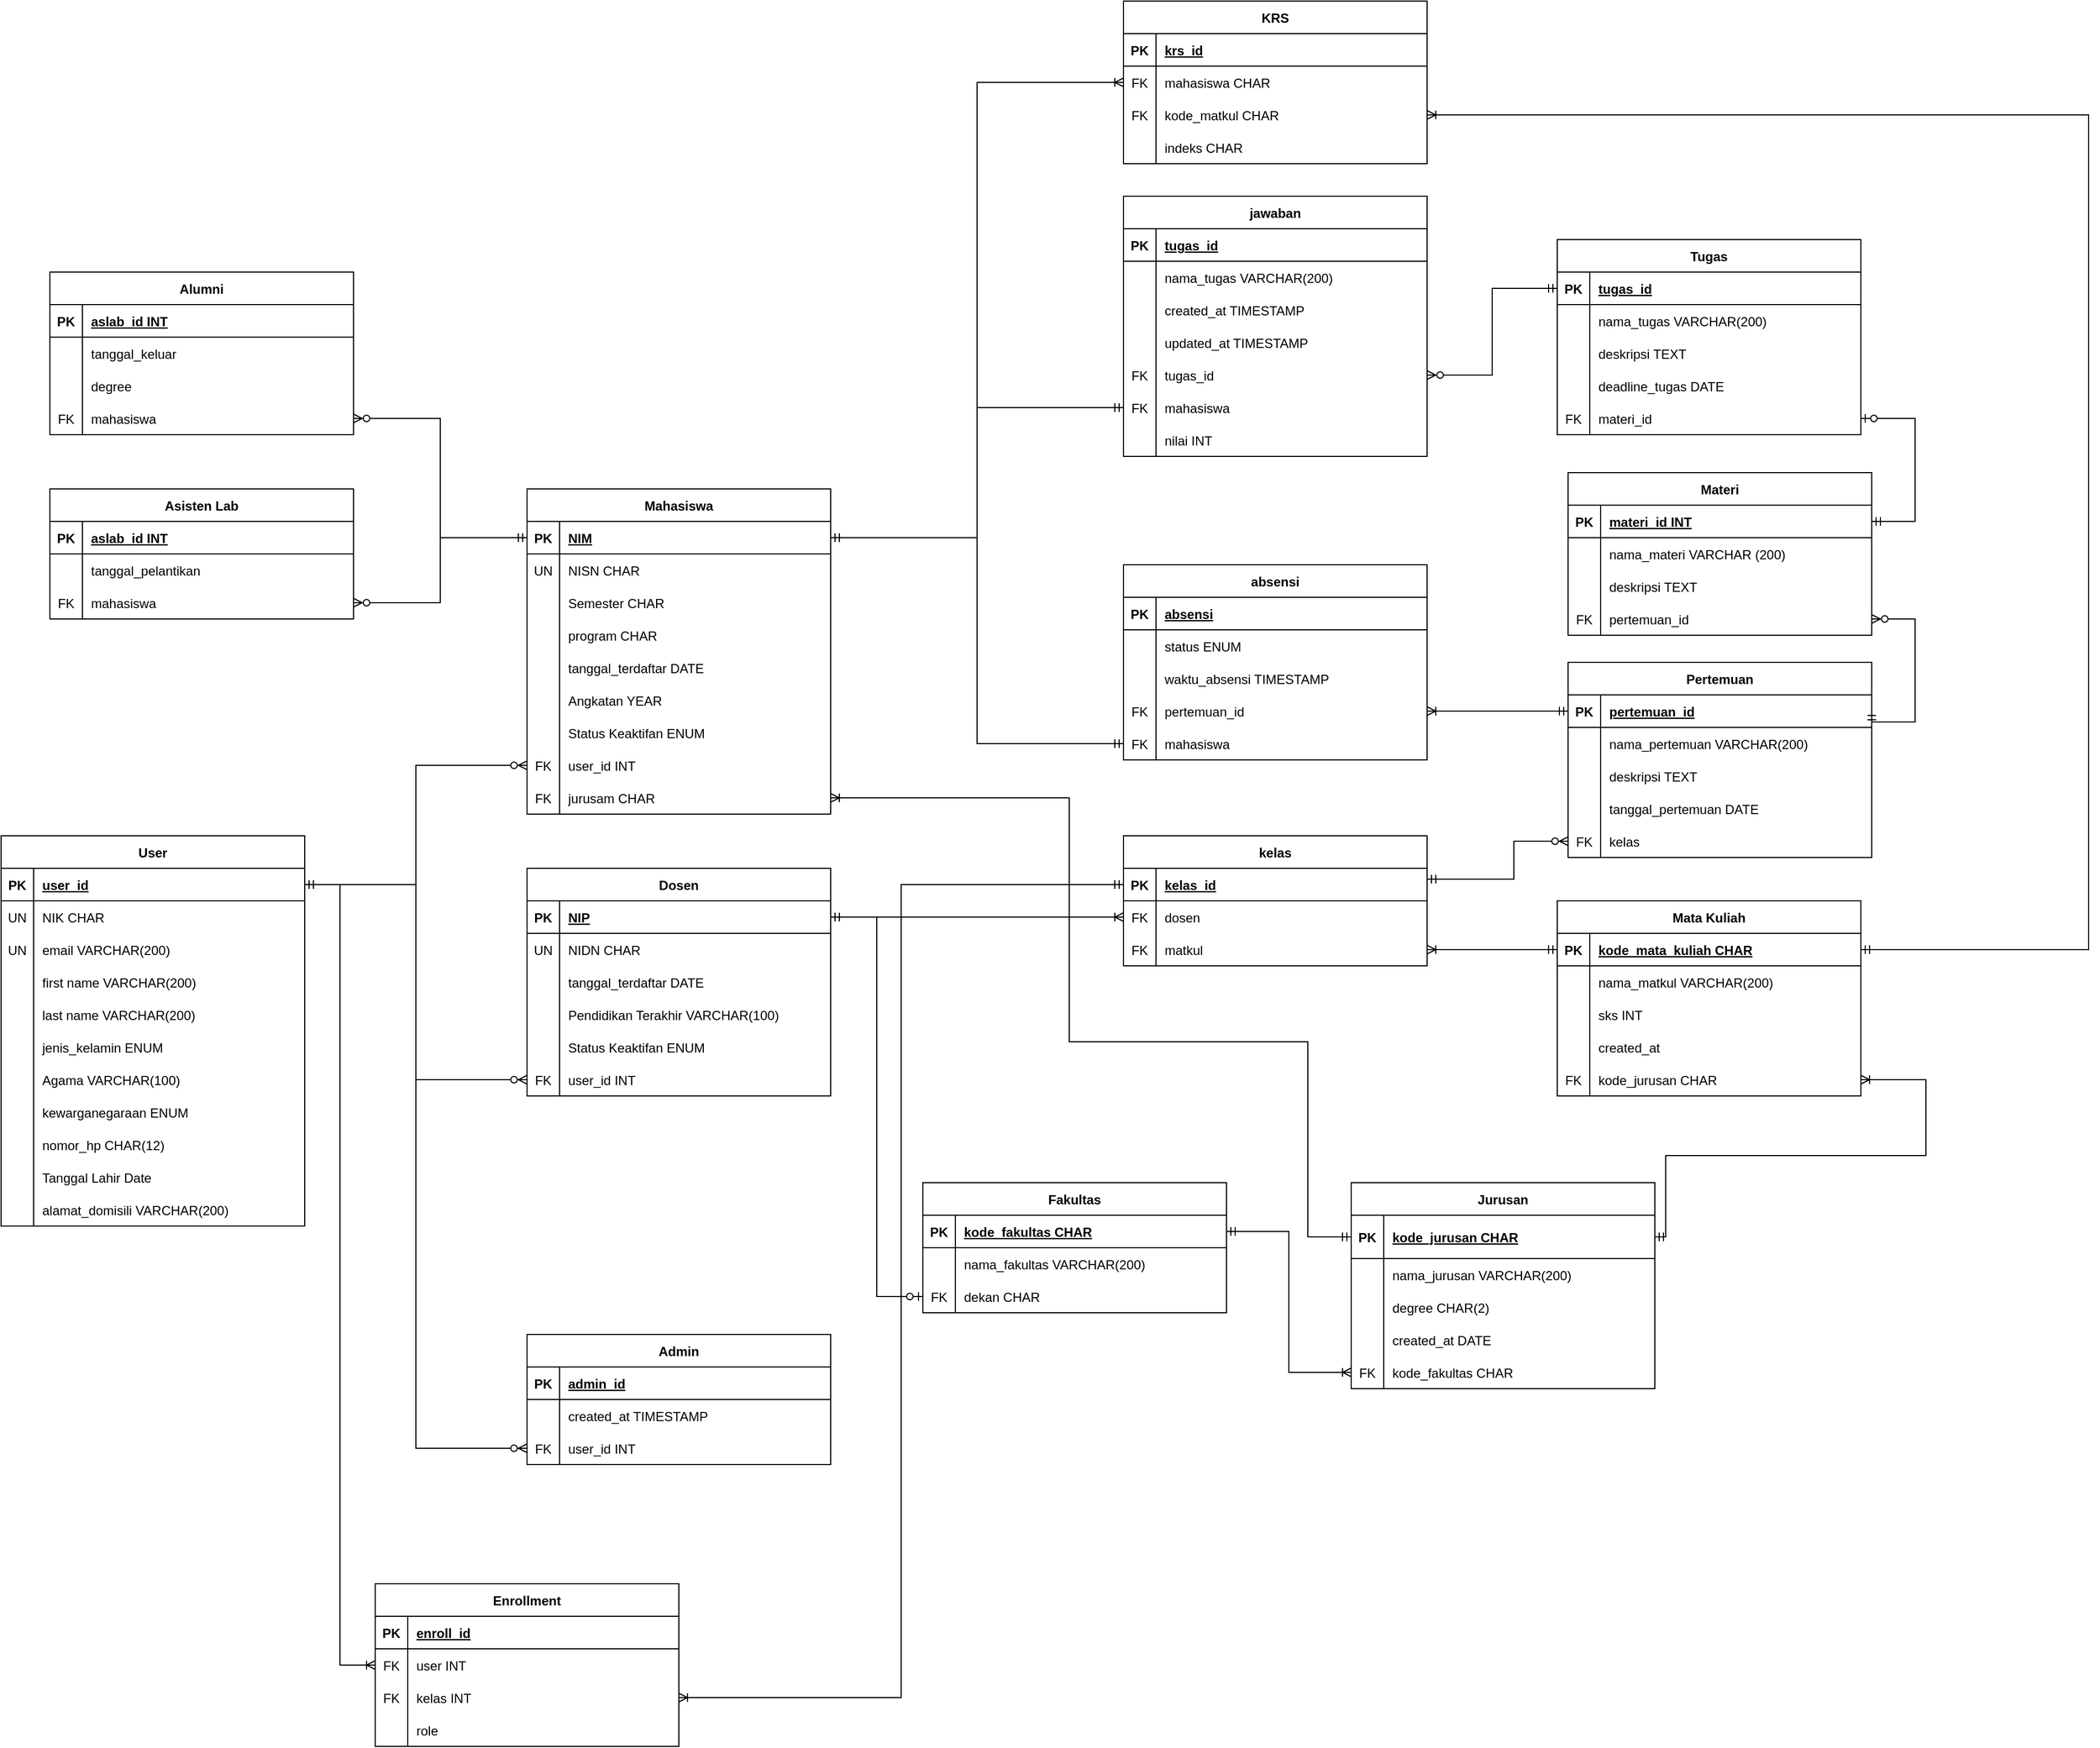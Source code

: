<mxfile version="17.4.0" type="device"><diagram id="R2lEEEUBdFMjLlhIrx00" name="Page-1"><mxGraphModel dx="3694" dy="3734" grid="1" gridSize="10" guides="1" tooltips="1" connect="1" arrows="1" fold="1" page="1" pageScale="1" pageWidth="850" pageHeight="1100" math="0" shadow="0" extFonts="Permanent Marker^https://fonts.googleapis.com/css?family=Permanent+Marker"><root><mxCell id="0"/><mxCell id="1" parent="0"/><mxCell id="C-vyLk0tnHw3VtMMgP7b-23" value="User" style="shape=table;startSize=30;container=1;collapsible=1;childLayout=tableLayout;fixedRows=1;rowLines=0;fontStyle=1;align=center;resizeLast=1;" parent="1" vertex="1"><mxGeometry x="-565" y="-520" width="280" height="360" as="geometry"/></mxCell><mxCell id="C-vyLk0tnHw3VtMMgP7b-24" value="" style="shape=partialRectangle;collapsible=0;dropTarget=0;pointerEvents=0;fillColor=none;points=[[0,0.5],[1,0.5]];portConstraint=eastwest;top=0;left=0;right=0;bottom=1;" parent="C-vyLk0tnHw3VtMMgP7b-23" vertex="1"><mxGeometry y="30" width="280" height="30" as="geometry"/></mxCell><mxCell id="C-vyLk0tnHw3VtMMgP7b-25" value="PK" style="shape=partialRectangle;overflow=hidden;connectable=0;fillColor=none;top=0;left=0;bottom=0;right=0;fontStyle=1;" parent="C-vyLk0tnHw3VtMMgP7b-24" vertex="1"><mxGeometry width="30" height="30" as="geometry"><mxRectangle width="30" height="30" as="alternateBounds"/></mxGeometry></mxCell><mxCell id="C-vyLk0tnHw3VtMMgP7b-26" value="user_id" style="shape=partialRectangle;overflow=hidden;connectable=0;fillColor=none;top=0;left=0;bottom=0;right=0;align=left;spacingLeft=6;fontStyle=5;" parent="C-vyLk0tnHw3VtMMgP7b-24" vertex="1"><mxGeometry x="30" width="250" height="30" as="geometry"><mxRectangle width="250" height="30" as="alternateBounds"/></mxGeometry></mxCell><mxCell id="uiKkyuevc98xdOOUDTKF-216" value="" style="shape=partialRectangle;collapsible=0;dropTarget=0;pointerEvents=0;fillColor=none;points=[[0,0.5],[1,0.5]];portConstraint=eastwest;top=0;left=0;right=0;bottom=0;" parent="C-vyLk0tnHw3VtMMgP7b-23" vertex="1"><mxGeometry y="60" width="280" height="30" as="geometry"/></mxCell><mxCell id="uiKkyuevc98xdOOUDTKF-217" value="UN" style="shape=partialRectangle;overflow=hidden;connectable=0;fillColor=none;top=0;left=0;bottom=0;right=0;" parent="uiKkyuevc98xdOOUDTKF-216" vertex="1"><mxGeometry width="30" height="30" as="geometry"><mxRectangle width="30" height="30" as="alternateBounds"/></mxGeometry></mxCell><mxCell id="uiKkyuevc98xdOOUDTKF-218" value="NIK CHAR" style="shape=partialRectangle;overflow=hidden;connectable=0;fillColor=none;top=0;left=0;bottom=0;right=0;align=left;spacingLeft=6;" parent="uiKkyuevc98xdOOUDTKF-216" vertex="1"><mxGeometry x="30" width="250" height="30" as="geometry"><mxRectangle width="250" height="30" as="alternateBounds"/></mxGeometry></mxCell><mxCell id="uiKkyuevc98xdOOUDTKF-57" value="" style="shape=partialRectangle;collapsible=0;dropTarget=0;pointerEvents=0;fillColor=none;points=[[0,0.5],[1,0.5]];portConstraint=eastwest;top=0;left=0;right=0;bottom=0;" parent="C-vyLk0tnHw3VtMMgP7b-23" vertex="1"><mxGeometry y="90" width="280" height="30" as="geometry"/></mxCell><mxCell id="uiKkyuevc98xdOOUDTKF-58" value="UN" style="shape=partialRectangle;overflow=hidden;connectable=0;fillColor=none;top=0;left=0;bottom=0;right=0;" parent="uiKkyuevc98xdOOUDTKF-57" vertex="1"><mxGeometry width="30" height="30" as="geometry"><mxRectangle width="30" height="30" as="alternateBounds"/></mxGeometry></mxCell><mxCell id="uiKkyuevc98xdOOUDTKF-59" value="email VARCHAR(200)" style="shape=partialRectangle;overflow=hidden;connectable=0;fillColor=none;top=0;left=0;bottom=0;right=0;align=left;spacingLeft=6;" parent="uiKkyuevc98xdOOUDTKF-57" vertex="1"><mxGeometry x="30" width="250" height="30" as="geometry"><mxRectangle width="250" height="30" as="alternateBounds"/></mxGeometry></mxCell><mxCell id="C-vyLk0tnHw3VtMMgP7b-27" value="" style="shape=partialRectangle;collapsible=0;dropTarget=0;pointerEvents=0;fillColor=none;points=[[0,0.5],[1,0.5]];portConstraint=eastwest;top=0;left=0;right=0;bottom=0;" parent="C-vyLk0tnHw3VtMMgP7b-23" vertex="1"><mxGeometry y="120" width="280" height="30" as="geometry"/></mxCell><mxCell id="C-vyLk0tnHw3VtMMgP7b-28" value="" style="shape=partialRectangle;overflow=hidden;connectable=0;fillColor=none;top=0;left=0;bottom=0;right=0;" parent="C-vyLk0tnHw3VtMMgP7b-27" vertex="1"><mxGeometry width="30" height="30" as="geometry"><mxRectangle width="30" height="30" as="alternateBounds"/></mxGeometry></mxCell><mxCell id="C-vyLk0tnHw3VtMMgP7b-29" value="first name VARCHAR(200)" style="shape=partialRectangle;overflow=hidden;connectable=0;fillColor=none;top=0;left=0;bottom=0;right=0;align=left;spacingLeft=6;" parent="C-vyLk0tnHw3VtMMgP7b-27" vertex="1"><mxGeometry x="30" width="250" height="30" as="geometry"><mxRectangle width="250" height="30" as="alternateBounds"/></mxGeometry></mxCell><mxCell id="uiKkyuevc98xdOOUDTKF-54" value="" style="shape=partialRectangle;collapsible=0;dropTarget=0;pointerEvents=0;fillColor=none;points=[[0,0.5],[1,0.5]];portConstraint=eastwest;top=0;left=0;right=0;bottom=0;" parent="C-vyLk0tnHw3VtMMgP7b-23" vertex="1"><mxGeometry y="150" width="280" height="30" as="geometry"/></mxCell><mxCell id="uiKkyuevc98xdOOUDTKF-55" value="" style="shape=partialRectangle;overflow=hidden;connectable=0;fillColor=none;top=0;left=0;bottom=0;right=0;" parent="uiKkyuevc98xdOOUDTKF-54" vertex="1"><mxGeometry width="30" height="30" as="geometry"><mxRectangle width="30" height="30" as="alternateBounds"/></mxGeometry></mxCell><mxCell id="uiKkyuevc98xdOOUDTKF-56" value="last name VARCHAR(200)" style="shape=partialRectangle;overflow=hidden;connectable=0;fillColor=none;top=0;left=0;bottom=0;right=0;align=left;spacingLeft=6;" parent="uiKkyuevc98xdOOUDTKF-54" vertex="1"><mxGeometry x="30" width="250" height="30" as="geometry"><mxRectangle width="250" height="30" as="alternateBounds"/></mxGeometry></mxCell><mxCell id="uiKkyuevc98xdOOUDTKF-154" value="" style="shape=partialRectangle;collapsible=0;dropTarget=0;pointerEvents=0;fillColor=none;points=[[0,0.5],[1,0.5]];portConstraint=eastwest;top=0;left=0;right=0;bottom=0;" parent="C-vyLk0tnHw3VtMMgP7b-23" vertex="1"><mxGeometry y="180" width="280" height="30" as="geometry"/></mxCell><mxCell id="uiKkyuevc98xdOOUDTKF-155" value="" style="shape=partialRectangle;overflow=hidden;connectable=0;fillColor=none;top=0;left=0;bottom=0;right=0;" parent="uiKkyuevc98xdOOUDTKF-154" vertex="1"><mxGeometry width="30" height="30" as="geometry"><mxRectangle width="30" height="30" as="alternateBounds"/></mxGeometry></mxCell><mxCell id="uiKkyuevc98xdOOUDTKF-156" value="jenis_kelamin ENUM" style="shape=partialRectangle;overflow=hidden;connectable=0;fillColor=none;top=0;left=0;bottom=0;right=0;align=left;spacingLeft=6;" parent="uiKkyuevc98xdOOUDTKF-154" vertex="1"><mxGeometry x="30" width="250" height="30" as="geometry"><mxRectangle width="250" height="30" as="alternateBounds"/></mxGeometry></mxCell><mxCell id="uiKkyuevc98xdOOUDTKF-157" value="" style="shape=partialRectangle;collapsible=0;dropTarget=0;pointerEvents=0;fillColor=none;points=[[0,0.5],[1,0.5]];portConstraint=eastwest;top=0;left=0;right=0;bottom=0;" parent="C-vyLk0tnHw3VtMMgP7b-23" vertex="1"><mxGeometry y="210" width="280" height="30" as="geometry"/></mxCell><mxCell id="uiKkyuevc98xdOOUDTKF-158" value="" style="shape=partialRectangle;overflow=hidden;connectable=0;fillColor=none;top=0;left=0;bottom=0;right=0;" parent="uiKkyuevc98xdOOUDTKF-157" vertex="1"><mxGeometry width="30" height="30" as="geometry"><mxRectangle width="30" height="30" as="alternateBounds"/></mxGeometry></mxCell><mxCell id="uiKkyuevc98xdOOUDTKF-159" value="Agama VARCHAR(100)" style="shape=partialRectangle;overflow=hidden;connectable=0;fillColor=none;top=0;left=0;bottom=0;right=0;align=left;spacingLeft=6;" parent="uiKkyuevc98xdOOUDTKF-157" vertex="1"><mxGeometry x="30" width="250" height="30" as="geometry"><mxRectangle width="250" height="30" as="alternateBounds"/></mxGeometry></mxCell><mxCell id="uiKkyuevc98xdOOUDTKF-163" value="" style="shape=partialRectangle;collapsible=0;dropTarget=0;pointerEvents=0;fillColor=none;points=[[0,0.5],[1,0.5]];portConstraint=eastwest;top=0;left=0;right=0;bottom=0;" parent="C-vyLk0tnHw3VtMMgP7b-23" vertex="1"><mxGeometry y="240" width="280" height="30" as="geometry"/></mxCell><mxCell id="uiKkyuevc98xdOOUDTKF-164" value="" style="shape=partialRectangle;overflow=hidden;connectable=0;fillColor=none;top=0;left=0;bottom=0;right=0;" parent="uiKkyuevc98xdOOUDTKF-163" vertex="1"><mxGeometry width="30" height="30" as="geometry"><mxRectangle width="30" height="30" as="alternateBounds"/></mxGeometry></mxCell><mxCell id="uiKkyuevc98xdOOUDTKF-165" value="kewarganegaraan ENUM" style="shape=partialRectangle;overflow=hidden;connectable=0;fillColor=none;top=0;left=0;bottom=0;right=0;align=left;spacingLeft=6;" parent="uiKkyuevc98xdOOUDTKF-163" vertex="1"><mxGeometry x="30" width="250" height="30" as="geometry"><mxRectangle width="250" height="30" as="alternateBounds"/></mxGeometry></mxCell><mxCell id="uiKkyuevc98xdOOUDTKF-60" value="" style="shape=partialRectangle;collapsible=0;dropTarget=0;pointerEvents=0;fillColor=none;points=[[0,0.5],[1,0.5]];portConstraint=eastwest;top=0;left=0;right=0;bottom=0;" parent="C-vyLk0tnHw3VtMMgP7b-23" vertex="1"><mxGeometry y="270" width="280" height="30" as="geometry"/></mxCell><mxCell id="uiKkyuevc98xdOOUDTKF-61" value="" style="shape=partialRectangle;overflow=hidden;connectable=0;fillColor=none;top=0;left=0;bottom=0;right=0;" parent="uiKkyuevc98xdOOUDTKF-60" vertex="1"><mxGeometry width="30" height="30" as="geometry"><mxRectangle width="30" height="30" as="alternateBounds"/></mxGeometry></mxCell><mxCell id="uiKkyuevc98xdOOUDTKF-62" value="nomor_hp CHAR(12)" style="shape=partialRectangle;overflow=hidden;connectable=0;fillColor=none;top=0;left=0;bottom=0;right=0;align=left;spacingLeft=6;" parent="uiKkyuevc98xdOOUDTKF-60" vertex="1"><mxGeometry x="30" width="250" height="30" as="geometry"><mxRectangle width="250" height="30" as="alternateBounds"/></mxGeometry></mxCell><mxCell id="uiKkyuevc98xdOOUDTKF-63" value="" style="shape=partialRectangle;collapsible=0;dropTarget=0;pointerEvents=0;fillColor=none;points=[[0,0.5],[1,0.5]];portConstraint=eastwest;top=0;left=0;right=0;bottom=0;" parent="C-vyLk0tnHw3VtMMgP7b-23" vertex="1"><mxGeometry y="300" width="280" height="30" as="geometry"/></mxCell><mxCell id="uiKkyuevc98xdOOUDTKF-64" value="" style="shape=partialRectangle;overflow=hidden;connectable=0;fillColor=none;top=0;left=0;bottom=0;right=0;" parent="uiKkyuevc98xdOOUDTKF-63" vertex="1"><mxGeometry width="30" height="30" as="geometry"><mxRectangle width="30" height="30" as="alternateBounds"/></mxGeometry></mxCell><mxCell id="uiKkyuevc98xdOOUDTKF-65" value="Tanggal Lahir Date" style="shape=partialRectangle;overflow=hidden;connectable=0;fillColor=none;top=0;left=0;bottom=0;right=0;align=left;spacingLeft=6;" parent="uiKkyuevc98xdOOUDTKF-63" vertex="1"><mxGeometry x="30" width="250" height="30" as="geometry"><mxRectangle width="250" height="30" as="alternateBounds"/></mxGeometry></mxCell><mxCell id="uiKkyuevc98xdOOUDTKF-72" value="" style="shape=partialRectangle;collapsible=0;dropTarget=0;pointerEvents=0;fillColor=none;points=[[0,0.5],[1,0.5]];portConstraint=eastwest;top=0;left=0;right=0;bottom=0;" parent="C-vyLk0tnHw3VtMMgP7b-23" vertex="1"><mxGeometry y="330" width="280" height="30" as="geometry"/></mxCell><mxCell id="uiKkyuevc98xdOOUDTKF-73" value="" style="shape=partialRectangle;overflow=hidden;connectable=0;fillColor=none;top=0;left=0;bottom=0;right=0;" parent="uiKkyuevc98xdOOUDTKF-72" vertex="1"><mxGeometry width="30" height="30" as="geometry"><mxRectangle width="30" height="30" as="alternateBounds"/></mxGeometry></mxCell><mxCell id="uiKkyuevc98xdOOUDTKF-74" value="alamat_domisili VARCHAR(200)" style="shape=partialRectangle;overflow=hidden;connectable=0;fillColor=none;top=0;left=0;bottom=0;right=0;align=left;spacingLeft=6;" parent="uiKkyuevc98xdOOUDTKF-72" vertex="1"><mxGeometry x="30" width="250" height="30" as="geometry"><mxRectangle width="250" height="30" as="alternateBounds"/></mxGeometry></mxCell><mxCell id="uFNiu_eqV5u_8uhKmTgN-15" value="Dosen" style="shape=table;startSize=30;container=1;collapsible=1;childLayout=tableLayout;fixedRows=1;rowLines=0;fontStyle=1;align=center;resizeLast=1;" parent="1" vertex="1"><mxGeometry x="-80" y="-490" width="280" height="210" as="geometry"/></mxCell><mxCell id="uFNiu_eqV5u_8uhKmTgN-16" value="" style="shape=partialRectangle;collapsible=0;dropTarget=0;pointerEvents=0;fillColor=none;points=[[0,0.5],[1,0.5]];portConstraint=eastwest;top=0;left=0;right=0;bottom=1;" parent="uFNiu_eqV5u_8uhKmTgN-15" vertex="1"><mxGeometry y="30" width="280" height="30" as="geometry"/></mxCell><mxCell id="uFNiu_eqV5u_8uhKmTgN-17" value="PK" style="shape=partialRectangle;overflow=hidden;connectable=0;fillColor=none;top=0;left=0;bottom=0;right=0;fontStyle=1;" parent="uFNiu_eqV5u_8uhKmTgN-16" vertex="1"><mxGeometry width="30" height="30" as="geometry"><mxRectangle width="30" height="30" as="alternateBounds"/></mxGeometry></mxCell><mxCell id="uFNiu_eqV5u_8uhKmTgN-18" value="NIP" style="shape=partialRectangle;overflow=hidden;connectable=0;fillColor=none;top=0;left=0;bottom=0;right=0;align=left;spacingLeft=6;fontStyle=5;" parent="uFNiu_eqV5u_8uhKmTgN-16" vertex="1"><mxGeometry x="30" width="250" height="30" as="geometry"><mxRectangle width="250" height="30" as="alternateBounds"/></mxGeometry></mxCell><mxCell id="uiKkyuevc98xdOOUDTKF-194" value="" style="shape=partialRectangle;collapsible=0;dropTarget=0;pointerEvents=0;fillColor=none;points=[[0,0.5],[1,0.5]];portConstraint=eastwest;top=0;left=0;right=0;bottom=0;" parent="uFNiu_eqV5u_8uhKmTgN-15" vertex="1"><mxGeometry y="60" width="280" height="30" as="geometry"/></mxCell><mxCell id="uiKkyuevc98xdOOUDTKF-195" value="UN" style="shape=partialRectangle;overflow=hidden;connectable=0;fillColor=none;top=0;left=0;bottom=0;right=0;" parent="uiKkyuevc98xdOOUDTKF-194" vertex="1"><mxGeometry width="30" height="30" as="geometry"><mxRectangle width="30" height="30" as="alternateBounds"/></mxGeometry></mxCell><mxCell id="uiKkyuevc98xdOOUDTKF-196" value="NIDN CHAR" style="shape=partialRectangle;overflow=hidden;connectable=0;fillColor=none;top=0;left=0;bottom=0;right=0;align=left;spacingLeft=6;" parent="uiKkyuevc98xdOOUDTKF-194" vertex="1"><mxGeometry x="30" width="250" height="30" as="geometry"><mxRectangle width="250" height="30" as="alternateBounds"/></mxGeometry></mxCell><mxCell id="uFNiu_eqV5u_8uhKmTgN-19" value="" style="shape=partialRectangle;collapsible=0;dropTarget=0;pointerEvents=0;fillColor=none;points=[[0,0.5],[1,0.5]];portConstraint=eastwest;top=0;left=0;right=0;bottom=0;" parent="uFNiu_eqV5u_8uhKmTgN-15" vertex="1"><mxGeometry y="90" width="280" height="30" as="geometry"/></mxCell><mxCell id="uFNiu_eqV5u_8uhKmTgN-20" value="" style="shape=partialRectangle;overflow=hidden;connectable=0;fillColor=none;top=0;left=0;bottom=0;right=0;" parent="uFNiu_eqV5u_8uhKmTgN-19" vertex="1"><mxGeometry width="30" height="30" as="geometry"><mxRectangle width="30" height="30" as="alternateBounds"/></mxGeometry></mxCell><mxCell id="uFNiu_eqV5u_8uhKmTgN-21" value="tanggal_terdaftar DATE" style="shape=partialRectangle;overflow=hidden;connectable=0;fillColor=none;top=0;left=0;bottom=0;right=0;align=left;spacingLeft=6;" parent="uFNiu_eqV5u_8uhKmTgN-19" vertex="1"><mxGeometry x="30" width="250" height="30" as="geometry"><mxRectangle width="250" height="30" as="alternateBounds"/></mxGeometry></mxCell><mxCell id="uiKkyuevc98xdOOUDTKF-100" value="" style="shape=partialRectangle;collapsible=0;dropTarget=0;pointerEvents=0;fillColor=none;points=[[0,0.5],[1,0.5]];portConstraint=eastwest;top=0;left=0;right=0;bottom=0;" parent="uFNiu_eqV5u_8uhKmTgN-15" vertex="1"><mxGeometry y="120" width="280" height="30" as="geometry"/></mxCell><mxCell id="uiKkyuevc98xdOOUDTKF-101" value="" style="shape=partialRectangle;overflow=hidden;connectable=0;fillColor=none;top=0;left=0;bottom=0;right=0;" parent="uiKkyuevc98xdOOUDTKF-100" vertex="1"><mxGeometry width="30" height="30" as="geometry"><mxRectangle width="30" height="30" as="alternateBounds"/></mxGeometry></mxCell><mxCell id="uiKkyuevc98xdOOUDTKF-102" value="Pendidikan Terakhir VARCHAR(100)" style="shape=partialRectangle;overflow=hidden;connectable=0;fillColor=none;top=0;left=0;bottom=0;right=0;align=left;spacingLeft=6;" parent="uiKkyuevc98xdOOUDTKF-100" vertex="1"><mxGeometry x="30" width="250" height="30" as="geometry"><mxRectangle width="250" height="30" as="alternateBounds"/></mxGeometry></mxCell><mxCell id="uiKkyuevc98xdOOUDTKF-94" value="" style="shape=partialRectangle;collapsible=0;dropTarget=0;pointerEvents=0;fillColor=none;points=[[0,0.5],[1,0.5]];portConstraint=eastwest;top=0;left=0;right=0;bottom=0;" parent="uFNiu_eqV5u_8uhKmTgN-15" vertex="1"><mxGeometry y="150" width="280" height="30" as="geometry"/></mxCell><mxCell id="uiKkyuevc98xdOOUDTKF-95" value="" style="shape=partialRectangle;overflow=hidden;connectable=0;fillColor=none;top=0;left=0;bottom=0;right=0;" parent="uiKkyuevc98xdOOUDTKF-94" vertex="1"><mxGeometry width="30" height="30" as="geometry"><mxRectangle width="30" height="30" as="alternateBounds"/></mxGeometry></mxCell><mxCell id="uiKkyuevc98xdOOUDTKF-96" value="Status Keaktifan ENUM" style="shape=partialRectangle;overflow=hidden;connectable=0;fillColor=none;top=0;left=0;bottom=0;right=0;align=left;spacingLeft=6;" parent="uiKkyuevc98xdOOUDTKF-94" vertex="1"><mxGeometry x="30" width="250" height="30" as="geometry"><mxRectangle width="250" height="30" as="alternateBounds"/></mxGeometry></mxCell><mxCell id="uiKkyuevc98xdOOUDTKF-103" value="" style="shape=partialRectangle;collapsible=0;dropTarget=0;pointerEvents=0;fillColor=none;points=[[0,0.5],[1,0.5]];portConstraint=eastwest;top=0;left=0;right=0;bottom=0;" parent="uFNiu_eqV5u_8uhKmTgN-15" vertex="1"><mxGeometry y="180" width="280" height="30" as="geometry"/></mxCell><mxCell id="uiKkyuevc98xdOOUDTKF-104" value="FK" style="shape=partialRectangle;overflow=hidden;connectable=0;fillColor=none;top=0;left=0;bottom=0;right=0;" parent="uiKkyuevc98xdOOUDTKF-103" vertex="1"><mxGeometry width="30" height="30" as="geometry"><mxRectangle width="30" height="30" as="alternateBounds"/></mxGeometry></mxCell><mxCell id="uiKkyuevc98xdOOUDTKF-105" value="user_id INT" style="shape=partialRectangle;overflow=hidden;connectable=0;fillColor=none;top=0;left=0;bottom=0;right=0;align=left;spacingLeft=6;" parent="uiKkyuevc98xdOOUDTKF-103" vertex="1"><mxGeometry x="30" width="250" height="30" as="geometry"><mxRectangle width="250" height="30" as="alternateBounds"/></mxGeometry></mxCell><mxCell id="uFNiu_eqV5u_8uhKmTgN-22" value="Mahasiswa" style="shape=table;startSize=30;container=1;collapsible=1;childLayout=tableLayout;fixedRows=1;rowLines=0;fontStyle=1;align=center;resizeLast=1;" parent="1" vertex="1"><mxGeometry x="-80" y="-840" width="280" height="300" as="geometry"/></mxCell><mxCell id="uFNiu_eqV5u_8uhKmTgN-23" value="" style="shape=partialRectangle;collapsible=0;dropTarget=0;pointerEvents=0;fillColor=none;points=[[0,0.5],[1,0.5]];portConstraint=eastwest;top=0;left=0;right=0;bottom=1;" parent="uFNiu_eqV5u_8uhKmTgN-22" vertex="1"><mxGeometry y="30" width="280" height="30" as="geometry"/></mxCell><mxCell id="uFNiu_eqV5u_8uhKmTgN-24" value="PK" style="shape=partialRectangle;overflow=hidden;connectable=0;fillColor=none;top=0;left=0;bottom=0;right=0;fontStyle=1;" parent="uFNiu_eqV5u_8uhKmTgN-23" vertex="1"><mxGeometry width="30" height="30" as="geometry"><mxRectangle width="30" height="30" as="alternateBounds"/></mxGeometry></mxCell><mxCell id="uFNiu_eqV5u_8uhKmTgN-25" value="NIM" style="shape=partialRectangle;overflow=hidden;connectable=0;fillColor=none;top=0;left=0;bottom=0;right=0;align=left;spacingLeft=6;fontStyle=5;" parent="uFNiu_eqV5u_8uhKmTgN-23" vertex="1"><mxGeometry x="30" width="250" height="30" as="geometry"><mxRectangle width="250" height="30" as="alternateBounds"/></mxGeometry></mxCell><mxCell id="uiKkyuevc98xdOOUDTKF-191" value="" style="shape=partialRectangle;collapsible=0;dropTarget=0;pointerEvents=0;fillColor=none;points=[[0,0.5],[1,0.5]];portConstraint=eastwest;top=0;left=0;right=0;bottom=0;" parent="uFNiu_eqV5u_8uhKmTgN-22" vertex="1"><mxGeometry y="60" width="280" height="30" as="geometry"/></mxCell><mxCell id="uiKkyuevc98xdOOUDTKF-192" value="UN" style="shape=partialRectangle;overflow=hidden;connectable=0;fillColor=none;top=0;left=0;bottom=0;right=0;" parent="uiKkyuevc98xdOOUDTKF-191" vertex="1"><mxGeometry width="30" height="30" as="geometry"><mxRectangle width="30" height="30" as="alternateBounds"/></mxGeometry></mxCell><mxCell id="uiKkyuevc98xdOOUDTKF-193" value="NISN CHAR" style="shape=partialRectangle;overflow=hidden;connectable=0;fillColor=none;top=0;left=0;bottom=0;right=0;align=left;spacingLeft=6;" parent="uiKkyuevc98xdOOUDTKF-191" vertex="1"><mxGeometry x="30" width="250" height="30" as="geometry"><mxRectangle width="250" height="30" as="alternateBounds"/></mxGeometry></mxCell><mxCell id="uFNiu_eqV5u_8uhKmTgN-26" value="" style="shape=partialRectangle;collapsible=0;dropTarget=0;pointerEvents=0;fillColor=none;points=[[0,0.5],[1,0.5]];portConstraint=eastwest;top=0;left=0;right=0;bottom=0;" parent="uFNiu_eqV5u_8uhKmTgN-22" vertex="1"><mxGeometry y="90" width="280" height="30" as="geometry"/></mxCell><mxCell id="uFNiu_eqV5u_8uhKmTgN-27" value="" style="shape=partialRectangle;overflow=hidden;connectable=0;fillColor=none;top=0;left=0;bottom=0;right=0;" parent="uFNiu_eqV5u_8uhKmTgN-26" vertex="1"><mxGeometry width="30" height="30" as="geometry"><mxRectangle width="30" height="30" as="alternateBounds"/></mxGeometry></mxCell><mxCell id="uFNiu_eqV5u_8uhKmTgN-28" value="Semester CHAR" style="shape=partialRectangle;overflow=hidden;connectable=0;fillColor=none;top=0;left=0;bottom=0;right=0;align=left;spacingLeft=6;" parent="uFNiu_eqV5u_8uhKmTgN-26" vertex="1"><mxGeometry x="30" width="250" height="30" as="geometry"><mxRectangle width="250" height="30" as="alternateBounds"/></mxGeometry></mxCell><mxCell id="uiKkyuevc98xdOOUDTKF-82" value="" style="shape=partialRectangle;collapsible=0;dropTarget=0;pointerEvents=0;fillColor=none;points=[[0,0.5],[1,0.5]];portConstraint=eastwest;top=0;left=0;right=0;bottom=0;" parent="uFNiu_eqV5u_8uhKmTgN-22" vertex="1"><mxGeometry y="120" width="280" height="30" as="geometry"/></mxCell><mxCell id="uiKkyuevc98xdOOUDTKF-83" value="" style="shape=partialRectangle;overflow=hidden;connectable=0;fillColor=none;top=0;left=0;bottom=0;right=0;" parent="uiKkyuevc98xdOOUDTKF-82" vertex="1"><mxGeometry width="30" height="30" as="geometry"><mxRectangle width="30" height="30" as="alternateBounds"/></mxGeometry></mxCell><mxCell id="uiKkyuevc98xdOOUDTKF-84" value="program CHAR" style="shape=partialRectangle;overflow=hidden;connectable=0;fillColor=none;top=0;left=0;bottom=0;right=0;align=left;spacingLeft=6;" parent="uiKkyuevc98xdOOUDTKF-82" vertex="1"><mxGeometry x="30" width="250" height="30" as="geometry"><mxRectangle width="250" height="30" as="alternateBounds"/></mxGeometry></mxCell><mxCell id="uiKkyuevc98xdOOUDTKF-85" value="" style="shape=partialRectangle;collapsible=0;dropTarget=0;pointerEvents=0;fillColor=none;points=[[0,0.5],[1,0.5]];portConstraint=eastwest;top=0;left=0;right=0;bottom=0;" parent="uFNiu_eqV5u_8uhKmTgN-22" vertex="1"><mxGeometry y="150" width="280" height="30" as="geometry"/></mxCell><mxCell id="uiKkyuevc98xdOOUDTKF-86" value="" style="shape=partialRectangle;overflow=hidden;connectable=0;fillColor=none;top=0;left=0;bottom=0;right=0;" parent="uiKkyuevc98xdOOUDTKF-85" vertex="1"><mxGeometry width="30" height="30" as="geometry"><mxRectangle width="30" height="30" as="alternateBounds"/></mxGeometry></mxCell><mxCell id="uiKkyuevc98xdOOUDTKF-87" value="tanggal_terdaftar DATE" style="shape=partialRectangle;overflow=hidden;connectable=0;fillColor=none;top=0;left=0;bottom=0;right=0;align=left;spacingLeft=6;" parent="uiKkyuevc98xdOOUDTKF-85" vertex="1"><mxGeometry x="30" width="250" height="30" as="geometry"><mxRectangle width="250" height="30" as="alternateBounds"/></mxGeometry></mxCell><mxCell id="uiKkyuevc98xdOOUDTKF-88" value="" style="shape=partialRectangle;collapsible=0;dropTarget=0;pointerEvents=0;fillColor=none;points=[[0,0.5],[1,0.5]];portConstraint=eastwest;top=0;left=0;right=0;bottom=0;" parent="uFNiu_eqV5u_8uhKmTgN-22" vertex="1"><mxGeometry y="180" width="280" height="30" as="geometry"/></mxCell><mxCell id="uiKkyuevc98xdOOUDTKF-89" value="" style="shape=partialRectangle;overflow=hidden;connectable=0;fillColor=none;top=0;left=0;bottom=0;right=0;" parent="uiKkyuevc98xdOOUDTKF-88" vertex="1"><mxGeometry width="30" height="30" as="geometry"><mxRectangle width="30" height="30" as="alternateBounds"/></mxGeometry></mxCell><mxCell id="uiKkyuevc98xdOOUDTKF-90" value="Angkatan YEAR" style="shape=partialRectangle;overflow=hidden;connectable=0;fillColor=none;top=0;left=0;bottom=0;right=0;align=left;spacingLeft=6;" parent="uiKkyuevc98xdOOUDTKF-88" vertex="1"><mxGeometry x="30" width="250" height="30" as="geometry"><mxRectangle width="250" height="30" as="alternateBounds"/></mxGeometry></mxCell><mxCell id="uiKkyuevc98xdOOUDTKF-97" value="" style="shape=partialRectangle;collapsible=0;dropTarget=0;pointerEvents=0;fillColor=none;points=[[0,0.5],[1,0.5]];portConstraint=eastwest;top=0;left=0;right=0;bottom=0;" parent="uFNiu_eqV5u_8uhKmTgN-22" vertex="1"><mxGeometry y="210" width="280" height="30" as="geometry"/></mxCell><mxCell id="uiKkyuevc98xdOOUDTKF-98" value="" style="shape=partialRectangle;overflow=hidden;connectable=0;fillColor=none;top=0;left=0;bottom=0;right=0;" parent="uiKkyuevc98xdOOUDTKF-97" vertex="1"><mxGeometry width="30" height="30" as="geometry"><mxRectangle width="30" height="30" as="alternateBounds"/></mxGeometry></mxCell><mxCell id="uiKkyuevc98xdOOUDTKF-99" value="Status Keaktifan ENUM" style="shape=partialRectangle;overflow=hidden;connectable=0;fillColor=none;top=0;left=0;bottom=0;right=0;align=left;spacingLeft=6;" parent="uiKkyuevc98xdOOUDTKF-97" vertex="1"><mxGeometry x="30" width="250" height="30" as="geometry"><mxRectangle width="250" height="30" as="alternateBounds"/></mxGeometry></mxCell><mxCell id="uiKkyuevc98xdOOUDTKF-91" value="" style="shape=partialRectangle;collapsible=0;dropTarget=0;pointerEvents=0;fillColor=none;points=[[0,0.5],[1,0.5]];portConstraint=eastwest;top=0;left=0;right=0;bottom=0;" parent="uFNiu_eqV5u_8uhKmTgN-22" vertex="1"><mxGeometry y="240" width="280" height="30" as="geometry"/></mxCell><mxCell id="uiKkyuevc98xdOOUDTKF-92" value="FK" style="shape=partialRectangle;overflow=hidden;connectable=0;fillColor=none;top=0;left=0;bottom=0;right=0;" parent="uiKkyuevc98xdOOUDTKF-91" vertex="1"><mxGeometry width="30" height="30" as="geometry"><mxRectangle width="30" height="30" as="alternateBounds"/></mxGeometry></mxCell><mxCell id="uiKkyuevc98xdOOUDTKF-93" value="user_id INT" style="shape=partialRectangle;overflow=hidden;connectable=0;fillColor=none;top=0;left=0;bottom=0;right=0;align=left;spacingLeft=6;" parent="uiKkyuevc98xdOOUDTKF-91" vertex="1"><mxGeometry x="30" width="250" height="30" as="geometry"><mxRectangle width="250" height="30" as="alternateBounds"/></mxGeometry></mxCell><mxCell id="XDWXdhzYQrXzTCBV76hu-28" value="" style="shape=partialRectangle;collapsible=0;dropTarget=0;pointerEvents=0;fillColor=none;points=[[0,0.5],[1,0.5]];portConstraint=eastwest;top=0;left=0;right=0;bottom=0;" parent="uFNiu_eqV5u_8uhKmTgN-22" vertex="1"><mxGeometry y="270" width="280" height="30" as="geometry"/></mxCell><mxCell id="XDWXdhzYQrXzTCBV76hu-29" value="FK" style="shape=partialRectangle;overflow=hidden;connectable=0;fillColor=none;top=0;left=0;bottom=0;right=0;" parent="XDWXdhzYQrXzTCBV76hu-28" vertex="1"><mxGeometry width="30" height="30" as="geometry"><mxRectangle width="30" height="30" as="alternateBounds"/></mxGeometry></mxCell><mxCell id="XDWXdhzYQrXzTCBV76hu-30" value="jurusam CHAR" style="shape=partialRectangle;overflow=hidden;connectable=0;fillColor=none;top=0;left=0;bottom=0;right=0;align=left;spacingLeft=6;" parent="XDWXdhzYQrXzTCBV76hu-28" vertex="1"><mxGeometry x="30" width="250" height="30" as="geometry"><mxRectangle width="250" height="30" as="alternateBounds"/></mxGeometry></mxCell><mxCell id="uFNiu_eqV5u_8uhKmTgN-36" value="Fakultas" style="shape=table;startSize=30;container=1;collapsible=1;childLayout=tableLayout;fixedRows=1;rowLines=0;fontStyle=1;align=center;resizeLast=1;" parent="1" vertex="1"><mxGeometry x="285" y="-200" width="280" height="120" as="geometry"/></mxCell><mxCell id="uFNiu_eqV5u_8uhKmTgN-37" value="" style="shape=partialRectangle;collapsible=0;dropTarget=0;pointerEvents=0;fillColor=none;points=[[0,0.5],[1,0.5]];portConstraint=eastwest;top=0;left=0;right=0;bottom=1;" parent="uFNiu_eqV5u_8uhKmTgN-36" vertex="1"><mxGeometry y="30" width="280" height="30" as="geometry"/></mxCell><mxCell id="uFNiu_eqV5u_8uhKmTgN-38" value="PK" style="shape=partialRectangle;overflow=hidden;connectable=0;fillColor=none;top=0;left=0;bottom=0;right=0;fontStyle=1;" parent="uFNiu_eqV5u_8uhKmTgN-37" vertex="1"><mxGeometry width="30" height="30" as="geometry"><mxRectangle width="30" height="30" as="alternateBounds"/></mxGeometry></mxCell><mxCell id="uFNiu_eqV5u_8uhKmTgN-39" value="kode_fakultas CHAR" style="shape=partialRectangle;overflow=hidden;connectable=0;fillColor=none;top=0;left=0;bottom=0;right=0;align=left;spacingLeft=6;fontStyle=5;" parent="uFNiu_eqV5u_8uhKmTgN-37" vertex="1"><mxGeometry x="30" width="250" height="30" as="geometry"><mxRectangle width="250" height="30" as="alternateBounds"/></mxGeometry></mxCell><mxCell id="uFNiu_eqV5u_8uhKmTgN-40" value="" style="shape=partialRectangle;collapsible=0;dropTarget=0;pointerEvents=0;fillColor=none;points=[[0,0.5],[1,0.5]];portConstraint=eastwest;top=0;left=0;right=0;bottom=0;" parent="uFNiu_eqV5u_8uhKmTgN-36" vertex="1"><mxGeometry y="60" width="280" height="30" as="geometry"/></mxCell><mxCell id="uFNiu_eqV5u_8uhKmTgN-41" value="" style="shape=partialRectangle;overflow=hidden;connectable=0;fillColor=none;top=0;left=0;bottom=0;right=0;" parent="uFNiu_eqV5u_8uhKmTgN-40" vertex="1"><mxGeometry width="30" height="30" as="geometry"><mxRectangle width="30" height="30" as="alternateBounds"/></mxGeometry></mxCell><mxCell id="uFNiu_eqV5u_8uhKmTgN-42" value="nama_fakultas VARCHAR(200)" style="shape=partialRectangle;overflow=hidden;connectable=0;fillColor=none;top=0;left=0;bottom=0;right=0;align=left;spacingLeft=6;" parent="uFNiu_eqV5u_8uhKmTgN-40" vertex="1"><mxGeometry x="30" width="250" height="30" as="geometry"><mxRectangle width="250" height="30" as="alternateBounds"/></mxGeometry></mxCell><mxCell id="uiKkyuevc98xdOOUDTKF-1" value="" style="shape=partialRectangle;collapsible=0;dropTarget=0;pointerEvents=0;fillColor=none;points=[[0,0.5],[1,0.5]];portConstraint=eastwest;top=0;left=0;right=0;bottom=0;" parent="uFNiu_eqV5u_8uhKmTgN-36" vertex="1"><mxGeometry y="90" width="280" height="30" as="geometry"/></mxCell><mxCell id="uiKkyuevc98xdOOUDTKF-2" value="FK" style="shape=partialRectangle;overflow=hidden;connectable=0;fillColor=none;top=0;left=0;bottom=0;right=0;" parent="uiKkyuevc98xdOOUDTKF-1" vertex="1"><mxGeometry width="30" height="30" as="geometry"><mxRectangle width="30" height="30" as="alternateBounds"/></mxGeometry></mxCell><mxCell id="uiKkyuevc98xdOOUDTKF-3" value="dekan CHAR" style="shape=partialRectangle;overflow=hidden;connectable=0;fillColor=none;top=0;left=0;bottom=0;right=0;align=left;spacingLeft=6;" parent="uiKkyuevc98xdOOUDTKF-1" vertex="1"><mxGeometry x="30" width="250" height="30" as="geometry"><mxRectangle width="250" height="30" as="alternateBounds"/></mxGeometry></mxCell><mxCell id="uFNiu_eqV5u_8uhKmTgN-43" value="Jurusan" style="shape=table;startSize=30;container=1;collapsible=1;childLayout=tableLayout;fixedRows=1;rowLines=0;fontStyle=1;align=center;resizeLast=1;" parent="1" vertex="1"><mxGeometry x="680" y="-200" width="280" height="190" as="geometry"/></mxCell><mxCell id="uFNiu_eqV5u_8uhKmTgN-44" value="" style="shape=partialRectangle;collapsible=0;dropTarget=0;pointerEvents=0;fillColor=none;points=[[0,0.5],[1,0.5]];portConstraint=eastwest;top=0;left=0;right=0;bottom=1;" parent="uFNiu_eqV5u_8uhKmTgN-43" vertex="1"><mxGeometry y="30" width="280" height="40" as="geometry"/></mxCell><mxCell id="uFNiu_eqV5u_8uhKmTgN-45" value="PK" style="shape=partialRectangle;overflow=hidden;connectable=0;fillColor=none;top=0;left=0;bottom=0;right=0;fontStyle=1;" parent="uFNiu_eqV5u_8uhKmTgN-44" vertex="1"><mxGeometry width="30" height="40" as="geometry"><mxRectangle width="30" height="40" as="alternateBounds"/></mxGeometry></mxCell><mxCell id="uFNiu_eqV5u_8uhKmTgN-46" value="kode_jurusan CHAR" style="shape=partialRectangle;overflow=hidden;connectable=0;fillColor=none;top=0;left=0;bottom=0;right=0;align=left;spacingLeft=6;fontStyle=5;" parent="uFNiu_eqV5u_8uhKmTgN-44" vertex="1"><mxGeometry x="30" width="250" height="40" as="geometry"><mxRectangle width="250" height="40" as="alternateBounds"/></mxGeometry></mxCell><mxCell id="uFNiu_eqV5u_8uhKmTgN-47" value="" style="shape=partialRectangle;collapsible=0;dropTarget=0;pointerEvents=0;fillColor=none;points=[[0,0.5],[1,0.5]];portConstraint=eastwest;top=0;left=0;right=0;bottom=0;" parent="uFNiu_eqV5u_8uhKmTgN-43" vertex="1"><mxGeometry y="70" width="280" height="30" as="geometry"/></mxCell><mxCell id="uFNiu_eqV5u_8uhKmTgN-48" value="" style="shape=partialRectangle;overflow=hidden;connectable=0;fillColor=none;top=0;left=0;bottom=0;right=0;" parent="uFNiu_eqV5u_8uhKmTgN-47" vertex="1"><mxGeometry width="30" height="30" as="geometry"><mxRectangle width="30" height="30" as="alternateBounds"/></mxGeometry></mxCell><mxCell id="uFNiu_eqV5u_8uhKmTgN-49" value="nama_jurusan VARCHAR(200)" style="shape=partialRectangle;overflow=hidden;connectable=0;fillColor=none;top=0;left=0;bottom=0;right=0;align=left;spacingLeft=6;" parent="uFNiu_eqV5u_8uhKmTgN-47" vertex="1"><mxGeometry x="30" width="250" height="30" as="geometry"><mxRectangle width="250" height="30" as="alternateBounds"/></mxGeometry></mxCell><mxCell id="uiKkyuevc98xdOOUDTKF-20" value="" style="shape=partialRectangle;collapsible=0;dropTarget=0;pointerEvents=0;fillColor=none;points=[[0,0.5],[1,0.5]];portConstraint=eastwest;top=0;left=0;right=0;bottom=0;" parent="uFNiu_eqV5u_8uhKmTgN-43" vertex="1"><mxGeometry y="100" width="280" height="30" as="geometry"/></mxCell><mxCell id="uiKkyuevc98xdOOUDTKF-21" value="" style="shape=partialRectangle;overflow=hidden;connectable=0;fillColor=none;top=0;left=0;bottom=0;right=0;" parent="uiKkyuevc98xdOOUDTKF-20" vertex="1"><mxGeometry width="30" height="30" as="geometry"><mxRectangle width="30" height="30" as="alternateBounds"/></mxGeometry></mxCell><mxCell id="uiKkyuevc98xdOOUDTKF-22" value="degree CHAR(2)" style="shape=partialRectangle;overflow=hidden;connectable=0;fillColor=none;top=0;left=0;bottom=0;right=0;align=left;spacingLeft=6;" parent="uiKkyuevc98xdOOUDTKF-20" vertex="1"><mxGeometry x="30" width="250" height="30" as="geometry"><mxRectangle width="250" height="30" as="alternateBounds"/></mxGeometry></mxCell><mxCell id="uiKkyuevc98xdOOUDTKF-4" value="" style="shape=partialRectangle;collapsible=0;dropTarget=0;pointerEvents=0;fillColor=none;points=[[0,0.5],[1,0.5]];portConstraint=eastwest;top=0;left=0;right=0;bottom=0;" parent="uFNiu_eqV5u_8uhKmTgN-43" vertex="1"><mxGeometry y="130" width="280" height="30" as="geometry"/></mxCell><mxCell id="uiKkyuevc98xdOOUDTKF-5" value="" style="shape=partialRectangle;overflow=hidden;connectable=0;fillColor=none;top=0;left=0;bottom=0;right=0;" parent="uiKkyuevc98xdOOUDTKF-4" vertex="1"><mxGeometry width="30" height="30" as="geometry"><mxRectangle width="30" height="30" as="alternateBounds"/></mxGeometry></mxCell><mxCell id="uiKkyuevc98xdOOUDTKF-6" value="created_at DATE" style="shape=partialRectangle;overflow=hidden;connectable=0;fillColor=none;top=0;left=0;bottom=0;right=0;align=left;spacingLeft=6;" parent="uiKkyuevc98xdOOUDTKF-4" vertex="1"><mxGeometry x="30" width="250" height="30" as="geometry"><mxRectangle width="250" height="30" as="alternateBounds"/></mxGeometry></mxCell><mxCell id="uiKkyuevc98xdOOUDTKF-7" value="" style="shape=partialRectangle;collapsible=0;dropTarget=0;pointerEvents=0;fillColor=none;points=[[0,0.5],[1,0.5]];portConstraint=eastwest;top=0;left=0;right=0;bottom=0;" parent="uFNiu_eqV5u_8uhKmTgN-43" vertex="1"><mxGeometry y="160" width="280" height="30" as="geometry"/></mxCell><mxCell id="uiKkyuevc98xdOOUDTKF-8" value="FK" style="shape=partialRectangle;overflow=hidden;connectable=0;fillColor=none;top=0;left=0;bottom=0;right=0;" parent="uiKkyuevc98xdOOUDTKF-7" vertex="1"><mxGeometry width="30" height="30" as="geometry"><mxRectangle width="30" height="30" as="alternateBounds"/></mxGeometry></mxCell><mxCell id="uiKkyuevc98xdOOUDTKF-9" value="kode_fakultas CHAR" style="shape=partialRectangle;overflow=hidden;connectable=0;fillColor=none;top=0;left=0;bottom=0;right=0;align=left;spacingLeft=6;" parent="uiKkyuevc98xdOOUDTKF-7" vertex="1"><mxGeometry x="30" width="250" height="30" as="geometry"><mxRectangle width="250" height="30" as="alternateBounds"/></mxGeometry></mxCell><mxCell id="uFNiu_eqV5u_8uhKmTgN-50" value="Tugas" style="shape=table;startSize=30;container=1;collapsible=1;childLayout=tableLayout;fixedRows=1;rowLines=0;fontStyle=1;align=center;resizeLast=1;" parent="1" vertex="1"><mxGeometry x="870" y="-1070" width="280" height="180" as="geometry"/></mxCell><mxCell id="uFNiu_eqV5u_8uhKmTgN-51" value="" style="shape=partialRectangle;collapsible=0;dropTarget=0;pointerEvents=0;fillColor=none;points=[[0,0.5],[1,0.5]];portConstraint=eastwest;top=0;left=0;right=0;bottom=1;" parent="uFNiu_eqV5u_8uhKmTgN-50" vertex="1"><mxGeometry y="30" width="280" height="30" as="geometry"/></mxCell><mxCell id="uFNiu_eqV5u_8uhKmTgN-52" value="PK" style="shape=partialRectangle;overflow=hidden;connectable=0;fillColor=none;top=0;left=0;bottom=0;right=0;fontStyle=1;" parent="uFNiu_eqV5u_8uhKmTgN-51" vertex="1"><mxGeometry width="30" height="30" as="geometry"><mxRectangle width="30" height="30" as="alternateBounds"/></mxGeometry></mxCell><mxCell id="uFNiu_eqV5u_8uhKmTgN-53" value="tugas_id" style="shape=partialRectangle;overflow=hidden;connectable=0;fillColor=none;top=0;left=0;bottom=0;right=0;align=left;spacingLeft=6;fontStyle=5;" parent="uFNiu_eqV5u_8uhKmTgN-51" vertex="1"><mxGeometry x="30" width="250" height="30" as="geometry"><mxRectangle width="250" height="30" as="alternateBounds"/></mxGeometry></mxCell><mxCell id="uFNiu_eqV5u_8uhKmTgN-54" value="" style="shape=partialRectangle;collapsible=0;dropTarget=0;pointerEvents=0;fillColor=none;points=[[0,0.5],[1,0.5]];portConstraint=eastwest;top=0;left=0;right=0;bottom=0;" parent="uFNiu_eqV5u_8uhKmTgN-50" vertex="1"><mxGeometry y="60" width="280" height="30" as="geometry"/></mxCell><mxCell id="uFNiu_eqV5u_8uhKmTgN-55" value="" style="shape=partialRectangle;overflow=hidden;connectable=0;fillColor=none;top=0;left=0;bottom=0;right=0;" parent="uFNiu_eqV5u_8uhKmTgN-54" vertex="1"><mxGeometry width="30" height="30" as="geometry"><mxRectangle width="30" height="30" as="alternateBounds"/></mxGeometry></mxCell><mxCell id="uFNiu_eqV5u_8uhKmTgN-56" value="nama_tugas VARCHAR(200)" style="shape=partialRectangle;overflow=hidden;connectable=0;fillColor=none;top=0;left=0;bottom=0;right=0;align=left;spacingLeft=6;" parent="uFNiu_eqV5u_8uhKmTgN-54" vertex="1"><mxGeometry x="30" width="250" height="30" as="geometry"><mxRectangle width="250" height="30" as="alternateBounds"/></mxGeometry></mxCell><mxCell id="uiKkyuevc98xdOOUDTKF-45" value="" style="shape=partialRectangle;collapsible=0;dropTarget=0;pointerEvents=0;fillColor=none;points=[[0,0.5],[1,0.5]];portConstraint=eastwest;top=0;left=0;right=0;bottom=0;" parent="uFNiu_eqV5u_8uhKmTgN-50" vertex="1"><mxGeometry y="90" width="280" height="30" as="geometry"/></mxCell><mxCell id="uiKkyuevc98xdOOUDTKF-46" value="" style="shape=partialRectangle;overflow=hidden;connectable=0;fillColor=none;top=0;left=0;bottom=0;right=0;" parent="uiKkyuevc98xdOOUDTKF-45" vertex="1"><mxGeometry width="30" height="30" as="geometry"><mxRectangle width="30" height="30" as="alternateBounds"/></mxGeometry></mxCell><mxCell id="uiKkyuevc98xdOOUDTKF-47" value="deskripsi TEXT" style="shape=partialRectangle;overflow=hidden;connectable=0;fillColor=none;top=0;left=0;bottom=0;right=0;align=left;spacingLeft=6;" parent="uiKkyuevc98xdOOUDTKF-45" vertex="1"><mxGeometry x="30" width="250" height="30" as="geometry"><mxRectangle width="250" height="30" as="alternateBounds"/></mxGeometry></mxCell><mxCell id="uiKkyuevc98xdOOUDTKF-48" value="" style="shape=partialRectangle;collapsible=0;dropTarget=0;pointerEvents=0;fillColor=none;points=[[0,0.5],[1,0.5]];portConstraint=eastwest;top=0;left=0;right=0;bottom=0;" parent="uFNiu_eqV5u_8uhKmTgN-50" vertex="1"><mxGeometry y="120" width="280" height="30" as="geometry"/></mxCell><mxCell id="uiKkyuevc98xdOOUDTKF-49" value="" style="shape=partialRectangle;overflow=hidden;connectable=0;fillColor=none;top=0;left=0;bottom=0;right=0;" parent="uiKkyuevc98xdOOUDTKF-48" vertex="1"><mxGeometry width="30" height="30" as="geometry"><mxRectangle width="30" height="30" as="alternateBounds"/></mxGeometry></mxCell><mxCell id="uiKkyuevc98xdOOUDTKF-50" value="deadline_tugas DATE" style="shape=partialRectangle;overflow=hidden;connectable=0;fillColor=none;top=0;left=0;bottom=0;right=0;align=left;spacingLeft=6;" parent="uiKkyuevc98xdOOUDTKF-48" vertex="1"><mxGeometry x="30" width="250" height="30" as="geometry"><mxRectangle width="250" height="30" as="alternateBounds"/></mxGeometry></mxCell><mxCell id="uiKkyuevc98xdOOUDTKF-51" value="" style="shape=partialRectangle;collapsible=0;dropTarget=0;pointerEvents=0;fillColor=none;points=[[0,0.5],[1,0.5]];portConstraint=eastwest;top=0;left=0;right=0;bottom=0;" parent="uFNiu_eqV5u_8uhKmTgN-50" vertex="1"><mxGeometry y="150" width="280" height="30" as="geometry"/></mxCell><mxCell id="uiKkyuevc98xdOOUDTKF-52" value="FK" style="shape=partialRectangle;overflow=hidden;connectable=0;fillColor=none;top=0;left=0;bottom=0;right=0;" parent="uiKkyuevc98xdOOUDTKF-51" vertex="1"><mxGeometry width="30" height="30" as="geometry"><mxRectangle width="30" height="30" as="alternateBounds"/></mxGeometry></mxCell><mxCell id="uiKkyuevc98xdOOUDTKF-53" value="materi_id" style="shape=partialRectangle;overflow=hidden;connectable=0;fillColor=none;top=0;left=0;bottom=0;right=0;align=left;spacingLeft=6;" parent="uiKkyuevc98xdOOUDTKF-51" vertex="1"><mxGeometry x="30" width="250" height="30" as="geometry"><mxRectangle width="250" height="30" as="alternateBounds"/></mxGeometry></mxCell><mxCell id="uFNiu_eqV5u_8uhKmTgN-57" value="Materi" style="shape=table;startSize=30;container=1;collapsible=1;childLayout=tableLayout;fixedRows=1;rowLines=0;fontStyle=1;align=center;resizeLast=1;" parent="1" vertex="1"><mxGeometry x="880" y="-855" width="280" height="150" as="geometry"/></mxCell><mxCell id="uFNiu_eqV5u_8uhKmTgN-58" value="" style="shape=partialRectangle;collapsible=0;dropTarget=0;pointerEvents=0;fillColor=none;points=[[0,0.5],[1,0.5]];portConstraint=eastwest;top=0;left=0;right=0;bottom=1;" parent="uFNiu_eqV5u_8uhKmTgN-57" vertex="1"><mxGeometry y="30" width="280" height="30" as="geometry"/></mxCell><mxCell id="uFNiu_eqV5u_8uhKmTgN-59" value="PK" style="shape=partialRectangle;overflow=hidden;connectable=0;fillColor=none;top=0;left=0;bottom=0;right=0;fontStyle=1;" parent="uFNiu_eqV5u_8uhKmTgN-58" vertex="1"><mxGeometry width="30" height="30" as="geometry"><mxRectangle width="30" height="30" as="alternateBounds"/></mxGeometry></mxCell><mxCell id="uFNiu_eqV5u_8uhKmTgN-60" value="materi_id INT" style="shape=partialRectangle;overflow=hidden;connectable=0;fillColor=none;top=0;left=0;bottom=0;right=0;align=left;spacingLeft=6;fontStyle=5;" parent="uFNiu_eqV5u_8uhKmTgN-58" vertex="1"><mxGeometry x="30" width="250" height="30" as="geometry"><mxRectangle width="250" height="30" as="alternateBounds"/></mxGeometry></mxCell><mxCell id="uFNiu_eqV5u_8uhKmTgN-61" value="" style="shape=partialRectangle;collapsible=0;dropTarget=0;pointerEvents=0;fillColor=none;points=[[0,0.5],[1,0.5]];portConstraint=eastwest;top=0;left=0;right=0;bottom=0;" parent="uFNiu_eqV5u_8uhKmTgN-57" vertex="1"><mxGeometry y="60" width="280" height="30" as="geometry"/></mxCell><mxCell id="uFNiu_eqV5u_8uhKmTgN-62" value="" style="shape=partialRectangle;overflow=hidden;connectable=0;fillColor=none;top=0;left=0;bottom=0;right=0;" parent="uFNiu_eqV5u_8uhKmTgN-61" vertex="1"><mxGeometry width="30" height="30" as="geometry"><mxRectangle width="30" height="30" as="alternateBounds"/></mxGeometry></mxCell><mxCell id="uFNiu_eqV5u_8uhKmTgN-63" value="nama_materi VARCHAR (200)" style="shape=partialRectangle;overflow=hidden;connectable=0;fillColor=none;top=0;left=0;bottom=0;right=0;align=left;spacingLeft=6;" parent="uFNiu_eqV5u_8uhKmTgN-61" vertex="1"><mxGeometry x="30" width="250" height="30" as="geometry"><mxRectangle width="250" height="30" as="alternateBounds"/></mxGeometry></mxCell><mxCell id="uiKkyuevc98xdOOUDTKF-26" value="" style="shape=partialRectangle;collapsible=0;dropTarget=0;pointerEvents=0;fillColor=none;points=[[0,0.5],[1,0.5]];portConstraint=eastwest;top=0;left=0;right=0;bottom=0;" parent="uFNiu_eqV5u_8uhKmTgN-57" vertex="1"><mxGeometry y="90" width="280" height="30" as="geometry"/></mxCell><mxCell id="uiKkyuevc98xdOOUDTKF-27" value="" style="shape=partialRectangle;overflow=hidden;connectable=0;fillColor=none;top=0;left=0;bottom=0;right=0;" parent="uiKkyuevc98xdOOUDTKF-26" vertex="1"><mxGeometry width="30" height="30" as="geometry"><mxRectangle width="30" height="30" as="alternateBounds"/></mxGeometry></mxCell><mxCell id="uiKkyuevc98xdOOUDTKF-28" value="deskripsi TEXT" style="shape=partialRectangle;overflow=hidden;connectable=0;fillColor=none;top=0;left=0;bottom=0;right=0;align=left;spacingLeft=6;" parent="uiKkyuevc98xdOOUDTKF-26" vertex="1"><mxGeometry x="30" width="250" height="30" as="geometry"><mxRectangle width="250" height="30" as="alternateBounds"/></mxGeometry></mxCell><mxCell id="uiKkyuevc98xdOOUDTKF-29" value="" style="shape=partialRectangle;collapsible=0;dropTarget=0;pointerEvents=0;fillColor=none;points=[[0,0.5],[1,0.5]];portConstraint=eastwest;top=0;left=0;right=0;bottom=0;" parent="uFNiu_eqV5u_8uhKmTgN-57" vertex="1"><mxGeometry y="120" width="280" height="30" as="geometry"/></mxCell><mxCell id="uiKkyuevc98xdOOUDTKF-30" value="FK" style="shape=partialRectangle;overflow=hidden;connectable=0;fillColor=none;top=0;left=0;bottom=0;right=0;" parent="uiKkyuevc98xdOOUDTKF-29" vertex="1"><mxGeometry width="30" height="30" as="geometry"><mxRectangle width="30" height="30" as="alternateBounds"/></mxGeometry></mxCell><mxCell id="uiKkyuevc98xdOOUDTKF-31" value="pertemuan_id" style="shape=partialRectangle;overflow=hidden;connectable=0;fillColor=none;top=0;left=0;bottom=0;right=0;align=left;spacingLeft=6;" parent="uiKkyuevc98xdOOUDTKF-29" vertex="1"><mxGeometry x="30" width="250" height="30" as="geometry"><mxRectangle width="250" height="30" as="alternateBounds"/></mxGeometry></mxCell><mxCell id="uiKkyuevc98xdOOUDTKF-10" value="Mata Kuliah" style="shape=table;startSize=30;container=1;collapsible=1;childLayout=tableLayout;fixedRows=1;rowLines=0;fontStyle=1;align=center;resizeLast=1;" parent="1" vertex="1"><mxGeometry x="870" y="-460" width="280" height="180" as="geometry"/></mxCell><mxCell id="uiKkyuevc98xdOOUDTKF-11" value="" style="shape=partialRectangle;collapsible=0;dropTarget=0;pointerEvents=0;fillColor=none;points=[[0,0.5],[1,0.5]];portConstraint=eastwest;top=0;left=0;right=0;bottom=1;" parent="uiKkyuevc98xdOOUDTKF-10" vertex="1"><mxGeometry y="30" width="280" height="30" as="geometry"/></mxCell><mxCell id="uiKkyuevc98xdOOUDTKF-12" value="PK" style="shape=partialRectangle;overflow=hidden;connectable=0;fillColor=none;top=0;left=0;bottom=0;right=0;fontStyle=1;" parent="uiKkyuevc98xdOOUDTKF-11" vertex="1"><mxGeometry width="30" height="30" as="geometry"><mxRectangle width="30" height="30" as="alternateBounds"/></mxGeometry></mxCell><mxCell id="uiKkyuevc98xdOOUDTKF-13" value="kode_mata_kuliah CHAR" style="shape=partialRectangle;overflow=hidden;connectable=0;fillColor=none;top=0;left=0;bottom=0;right=0;align=left;spacingLeft=6;fontStyle=5;" parent="uiKkyuevc98xdOOUDTKF-11" vertex="1"><mxGeometry x="30" width="250" height="30" as="geometry"><mxRectangle width="250" height="30" as="alternateBounds"/></mxGeometry></mxCell><mxCell id="uiKkyuevc98xdOOUDTKF-14" value="" style="shape=partialRectangle;collapsible=0;dropTarget=0;pointerEvents=0;fillColor=none;points=[[0,0.5],[1,0.5]];portConstraint=eastwest;top=0;left=0;right=0;bottom=0;" parent="uiKkyuevc98xdOOUDTKF-10" vertex="1"><mxGeometry y="60" width="280" height="30" as="geometry"/></mxCell><mxCell id="uiKkyuevc98xdOOUDTKF-15" value="" style="shape=partialRectangle;overflow=hidden;connectable=0;fillColor=none;top=0;left=0;bottom=0;right=0;" parent="uiKkyuevc98xdOOUDTKF-14" vertex="1"><mxGeometry width="30" height="30" as="geometry"><mxRectangle width="30" height="30" as="alternateBounds"/></mxGeometry></mxCell><mxCell id="uiKkyuevc98xdOOUDTKF-16" value="nama_matkul VARCHAR(200)" style="shape=partialRectangle;overflow=hidden;connectable=0;fillColor=none;top=0;left=0;bottom=0;right=0;align=left;spacingLeft=6;" parent="uiKkyuevc98xdOOUDTKF-14" vertex="1"><mxGeometry x="30" width="250" height="30" as="geometry"><mxRectangle width="250" height="30" as="alternateBounds"/></mxGeometry></mxCell><mxCell id="uiKkyuevc98xdOOUDTKF-160" value="" style="shape=partialRectangle;collapsible=0;dropTarget=0;pointerEvents=0;fillColor=none;points=[[0,0.5],[1,0.5]];portConstraint=eastwest;top=0;left=0;right=0;bottom=0;" parent="uiKkyuevc98xdOOUDTKF-10" vertex="1"><mxGeometry y="90" width="280" height="30" as="geometry"/></mxCell><mxCell id="uiKkyuevc98xdOOUDTKF-161" value="" style="shape=partialRectangle;overflow=hidden;connectable=0;fillColor=none;top=0;left=0;bottom=0;right=0;" parent="uiKkyuevc98xdOOUDTKF-160" vertex="1"><mxGeometry width="30" height="30" as="geometry"><mxRectangle width="30" height="30" as="alternateBounds"/></mxGeometry></mxCell><mxCell id="uiKkyuevc98xdOOUDTKF-162" value="sks INT" style="shape=partialRectangle;overflow=hidden;connectable=0;fillColor=none;top=0;left=0;bottom=0;right=0;align=left;spacingLeft=6;" parent="uiKkyuevc98xdOOUDTKF-160" vertex="1"><mxGeometry x="30" width="250" height="30" as="geometry"><mxRectangle width="250" height="30" as="alternateBounds"/></mxGeometry></mxCell><mxCell id="uiKkyuevc98xdOOUDTKF-17" value="" style="shape=partialRectangle;collapsible=0;dropTarget=0;pointerEvents=0;fillColor=none;points=[[0,0.5],[1,0.5]];portConstraint=eastwest;top=0;left=0;right=0;bottom=0;" parent="uiKkyuevc98xdOOUDTKF-10" vertex="1"><mxGeometry y="120" width="280" height="30" as="geometry"/></mxCell><mxCell id="uiKkyuevc98xdOOUDTKF-18" value="" style="shape=partialRectangle;overflow=hidden;connectable=0;fillColor=none;top=0;left=0;bottom=0;right=0;" parent="uiKkyuevc98xdOOUDTKF-17" vertex="1"><mxGeometry width="30" height="30" as="geometry"><mxRectangle width="30" height="30" as="alternateBounds"/></mxGeometry></mxCell><mxCell id="uiKkyuevc98xdOOUDTKF-19" value="created_at" style="shape=partialRectangle;overflow=hidden;connectable=0;fillColor=none;top=0;left=0;bottom=0;right=0;align=left;spacingLeft=6;" parent="uiKkyuevc98xdOOUDTKF-17" vertex="1"><mxGeometry x="30" width="250" height="30" as="geometry"><mxRectangle width="250" height="30" as="alternateBounds"/></mxGeometry></mxCell><mxCell id="uiKkyuevc98xdOOUDTKF-23" value="" style="shape=partialRectangle;collapsible=0;dropTarget=0;pointerEvents=0;fillColor=none;points=[[0,0.5],[1,0.5]];portConstraint=eastwest;top=0;left=0;right=0;bottom=0;" parent="uiKkyuevc98xdOOUDTKF-10" vertex="1"><mxGeometry y="150" width="280" height="30" as="geometry"/></mxCell><mxCell id="uiKkyuevc98xdOOUDTKF-24" value="FK" style="shape=partialRectangle;overflow=hidden;connectable=0;fillColor=none;top=0;left=0;bottom=0;right=0;" parent="uiKkyuevc98xdOOUDTKF-23" vertex="1"><mxGeometry width="30" height="30" as="geometry"><mxRectangle width="30" height="30" as="alternateBounds"/></mxGeometry></mxCell><mxCell id="uiKkyuevc98xdOOUDTKF-25" value="kode_jurusan CHAR" style="shape=partialRectangle;overflow=hidden;connectable=0;fillColor=none;top=0;left=0;bottom=0;right=0;align=left;spacingLeft=6;" parent="uiKkyuevc98xdOOUDTKF-23" vertex="1"><mxGeometry x="30" width="250" height="30" as="geometry"><mxRectangle width="250" height="30" as="alternateBounds"/></mxGeometry></mxCell><mxCell id="uiKkyuevc98xdOOUDTKF-32" value="Pertemuan" style="shape=table;startSize=30;container=1;collapsible=1;childLayout=tableLayout;fixedRows=1;rowLines=0;fontStyle=1;align=center;resizeLast=1;" parent="1" vertex="1"><mxGeometry x="880" y="-680" width="280" height="180" as="geometry"/></mxCell><mxCell id="uiKkyuevc98xdOOUDTKF-33" value="" style="shape=partialRectangle;collapsible=0;dropTarget=0;pointerEvents=0;fillColor=none;points=[[0,0.5],[1,0.5]];portConstraint=eastwest;top=0;left=0;right=0;bottom=1;" parent="uiKkyuevc98xdOOUDTKF-32" vertex="1"><mxGeometry y="30" width="280" height="30" as="geometry"/></mxCell><mxCell id="uiKkyuevc98xdOOUDTKF-34" value="PK" style="shape=partialRectangle;overflow=hidden;connectable=0;fillColor=none;top=0;left=0;bottom=0;right=0;fontStyle=1;" parent="uiKkyuevc98xdOOUDTKF-33" vertex="1"><mxGeometry width="30" height="30" as="geometry"><mxRectangle width="30" height="30" as="alternateBounds"/></mxGeometry></mxCell><mxCell id="uiKkyuevc98xdOOUDTKF-35" value="pertemuan_id" style="shape=partialRectangle;overflow=hidden;connectable=0;fillColor=none;top=0;left=0;bottom=0;right=0;align=left;spacingLeft=6;fontStyle=5;" parent="uiKkyuevc98xdOOUDTKF-33" vertex="1"><mxGeometry x="30" width="250" height="30" as="geometry"><mxRectangle width="250" height="30" as="alternateBounds"/></mxGeometry></mxCell><mxCell id="uiKkyuevc98xdOOUDTKF-36" value="" style="shape=partialRectangle;collapsible=0;dropTarget=0;pointerEvents=0;fillColor=none;points=[[0,0.5],[1,0.5]];portConstraint=eastwest;top=0;left=0;right=0;bottom=0;" parent="uiKkyuevc98xdOOUDTKF-32" vertex="1"><mxGeometry y="60" width="280" height="30" as="geometry"/></mxCell><mxCell id="uiKkyuevc98xdOOUDTKF-37" value="" style="shape=partialRectangle;overflow=hidden;connectable=0;fillColor=none;top=0;left=0;bottom=0;right=0;" parent="uiKkyuevc98xdOOUDTKF-36" vertex="1"><mxGeometry width="30" height="30" as="geometry"><mxRectangle width="30" height="30" as="alternateBounds"/></mxGeometry></mxCell><mxCell id="uiKkyuevc98xdOOUDTKF-38" value="nama_pertemuan VARCHAR(200)" style="shape=partialRectangle;overflow=hidden;connectable=0;fillColor=none;top=0;left=0;bottom=0;right=0;align=left;spacingLeft=6;" parent="uiKkyuevc98xdOOUDTKF-36" vertex="1"><mxGeometry x="30" width="250" height="30" as="geometry"><mxRectangle width="250" height="30" as="alternateBounds"/></mxGeometry></mxCell><mxCell id="uiKkyuevc98xdOOUDTKF-39" value="" style="shape=partialRectangle;collapsible=0;dropTarget=0;pointerEvents=0;fillColor=none;points=[[0,0.5],[1,0.5]];portConstraint=eastwest;top=0;left=0;right=0;bottom=0;" parent="uiKkyuevc98xdOOUDTKF-32" vertex="1"><mxGeometry y="90" width="280" height="30" as="geometry"/></mxCell><mxCell id="uiKkyuevc98xdOOUDTKF-40" value="" style="shape=partialRectangle;overflow=hidden;connectable=0;fillColor=none;top=0;left=0;bottom=0;right=0;" parent="uiKkyuevc98xdOOUDTKF-39" vertex="1"><mxGeometry width="30" height="30" as="geometry"><mxRectangle width="30" height="30" as="alternateBounds"/></mxGeometry></mxCell><mxCell id="uiKkyuevc98xdOOUDTKF-41" value="deskripsi TEXT" style="shape=partialRectangle;overflow=hidden;connectable=0;fillColor=none;top=0;left=0;bottom=0;right=0;align=left;spacingLeft=6;" parent="uiKkyuevc98xdOOUDTKF-39" vertex="1"><mxGeometry x="30" width="250" height="30" as="geometry"><mxRectangle width="250" height="30" as="alternateBounds"/></mxGeometry></mxCell><mxCell id="uiKkyuevc98xdOOUDTKF-66" value="" style="shape=partialRectangle;collapsible=0;dropTarget=0;pointerEvents=0;fillColor=none;points=[[0,0.5],[1,0.5]];portConstraint=eastwest;top=0;left=0;right=0;bottom=0;" parent="uiKkyuevc98xdOOUDTKF-32" vertex="1"><mxGeometry y="120" width="280" height="30" as="geometry"/></mxCell><mxCell id="uiKkyuevc98xdOOUDTKF-67" value="" style="shape=partialRectangle;overflow=hidden;connectable=0;fillColor=none;top=0;left=0;bottom=0;right=0;" parent="uiKkyuevc98xdOOUDTKF-66" vertex="1"><mxGeometry width="30" height="30" as="geometry"><mxRectangle width="30" height="30" as="alternateBounds"/></mxGeometry></mxCell><mxCell id="uiKkyuevc98xdOOUDTKF-68" value="tanggal_pertemuan DATE" style="shape=partialRectangle;overflow=hidden;connectable=0;fillColor=none;top=0;left=0;bottom=0;right=0;align=left;spacingLeft=6;" parent="uiKkyuevc98xdOOUDTKF-66" vertex="1"><mxGeometry x="30" width="250" height="30" as="geometry"><mxRectangle width="250" height="30" as="alternateBounds"/></mxGeometry></mxCell><mxCell id="uiKkyuevc98xdOOUDTKF-42" value="" style="shape=partialRectangle;collapsible=0;dropTarget=0;pointerEvents=0;fillColor=none;points=[[0,0.5],[1,0.5]];portConstraint=eastwest;top=0;left=0;right=0;bottom=0;" parent="uiKkyuevc98xdOOUDTKF-32" vertex="1"><mxGeometry y="150" width="280" height="30" as="geometry"/></mxCell><mxCell id="uiKkyuevc98xdOOUDTKF-43" value="FK" style="shape=partialRectangle;overflow=hidden;connectable=0;fillColor=none;top=0;left=0;bottom=0;right=0;" parent="uiKkyuevc98xdOOUDTKF-42" vertex="1"><mxGeometry width="30" height="30" as="geometry"><mxRectangle width="30" height="30" as="alternateBounds"/></mxGeometry></mxCell><mxCell id="uiKkyuevc98xdOOUDTKF-44" value="kelas" style="shape=partialRectangle;overflow=hidden;connectable=0;fillColor=none;top=0;left=0;bottom=0;right=0;align=left;spacingLeft=6;" parent="uiKkyuevc98xdOOUDTKF-42" vertex="1"><mxGeometry x="30" width="250" height="30" as="geometry"><mxRectangle width="250" height="30" as="alternateBounds"/></mxGeometry></mxCell><mxCell id="uiKkyuevc98xdOOUDTKF-106" value="Asisten Lab" style="shape=table;startSize=30;container=1;collapsible=1;childLayout=tableLayout;fixedRows=1;rowLines=0;fontStyle=1;align=center;resizeLast=1;" parent="1" vertex="1"><mxGeometry x="-520" y="-840" width="280" height="120" as="geometry"/></mxCell><mxCell id="uiKkyuevc98xdOOUDTKF-107" value="" style="shape=partialRectangle;collapsible=0;dropTarget=0;pointerEvents=0;fillColor=none;points=[[0,0.5],[1,0.5]];portConstraint=eastwest;top=0;left=0;right=0;bottom=1;" parent="uiKkyuevc98xdOOUDTKF-106" vertex="1"><mxGeometry y="30" width="280" height="30" as="geometry"/></mxCell><mxCell id="uiKkyuevc98xdOOUDTKF-108" value="PK" style="shape=partialRectangle;overflow=hidden;connectable=0;fillColor=none;top=0;left=0;bottom=0;right=0;fontStyle=1;" parent="uiKkyuevc98xdOOUDTKF-107" vertex="1"><mxGeometry width="30" height="30" as="geometry"><mxRectangle width="30" height="30" as="alternateBounds"/></mxGeometry></mxCell><mxCell id="uiKkyuevc98xdOOUDTKF-109" value="aslab_id INT" style="shape=partialRectangle;overflow=hidden;connectable=0;fillColor=none;top=0;left=0;bottom=0;right=0;align=left;spacingLeft=6;fontStyle=5;" parent="uiKkyuevc98xdOOUDTKF-107" vertex="1"><mxGeometry x="30" width="250" height="30" as="geometry"><mxRectangle width="250" height="30" as="alternateBounds"/></mxGeometry></mxCell><mxCell id="uiKkyuevc98xdOOUDTKF-125" value="" style="shape=partialRectangle;collapsible=0;dropTarget=0;pointerEvents=0;fillColor=none;points=[[0,0.5],[1,0.5]];portConstraint=eastwest;top=0;left=0;right=0;bottom=0;" parent="uiKkyuevc98xdOOUDTKF-106" vertex="1"><mxGeometry y="60" width="280" height="30" as="geometry"/></mxCell><mxCell id="uiKkyuevc98xdOOUDTKF-126" value="" style="shape=partialRectangle;overflow=hidden;connectable=0;fillColor=none;top=0;left=0;bottom=0;right=0;" parent="uiKkyuevc98xdOOUDTKF-125" vertex="1"><mxGeometry width="30" height="30" as="geometry"><mxRectangle width="30" height="30" as="alternateBounds"/></mxGeometry></mxCell><mxCell id="uiKkyuevc98xdOOUDTKF-127" value="tanggal_pelantikan" style="shape=partialRectangle;overflow=hidden;connectable=0;fillColor=none;top=0;left=0;bottom=0;right=0;align=left;spacingLeft=6;" parent="uiKkyuevc98xdOOUDTKF-125" vertex="1"><mxGeometry x="30" width="250" height="30" as="geometry"><mxRectangle width="250" height="30" as="alternateBounds"/></mxGeometry></mxCell><mxCell id="XDWXdhzYQrXzTCBV76hu-18" value="" style="shape=partialRectangle;collapsible=0;dropTarget=0;pointerEvents=0;fillColor=none;points=[[0,0.5],[1,0.5]];portConstraint=eastwest;top=0;left=0;right=0;bottom=0;" parent="uiKkyuevc98xdOOUDTKF-106" vertex="1"><mxGeometry y="90" width="280" height="30" as="geometry"/></mxCell><mxCell id="XDWXdhzYQrXzTCBV76hu-19" value="FK" style="shape=partialRectangle;overflow=hidden;connectable=0;fillColor=none;top=0;left=0;bottom=0;right=0;" parent="XDWXdhzYQrXzTCBV76hu-18" vertex="1"><mxGeometry width="30" height="30" as="geometry"><mxRectangle width="30" height="30" as="alternateBounds"/></mxGeometry></mxCell><mxCell id="XDWXdhzYQrXzTCBV76hu-20" value="mahasiswa" style="shape=partialRectangle;overflow=hidden;connectable=0;fillColor=none;top=0;left=0;bottom=0;right=0;align=left;spacingLeft=6;" parent="XDWXdhzYQrXzTCBV76hu-18" vertex="1"><mxGeometry x="30" width="250" height="30" as="geometry"><mxRectangle width="250" height="30" as="alternateBounds"/></mxGeometry></mxCell><mxCell id="uiKkyuevc98xdOOUDTKF-128" value="Alumni" style="shape=table;startSize=30;container=1;collapsible=1;childLayout=tableLayout;fixedRows=1;rowLines=0;fontStyle=1;align=center;resizeLast=1;" parent="1" vertex="1"><mxGeometry x="-520" y="-1040" width="280" height="150" as="geometry"/></mxCell><mxCell id="uiKkyuevc98xdOOUDTKF-129" value="" style="shape=partialRectangle;collapsible=0;dropTarget=0;pointerEvents=0;fillColor=none;points=[[0,0.5],[1,0.5]];portConstraint=eastwest;top=0;left=0;right=0;bottom=1;" parent="uiKkyuevc98xdOOUDTKF-128" vertex="1"><mxGeometry y="30" width="280" height="30" as="geometry"/></mxCell><mxCell id="uiKkyuevc98xdOOUDTKF-130" value="PK" style="shape=partialRectangle;overflow=hidden;connectable=0;fillColor=none;top=0;left=0;bottom=0;right=0;fontStyle=1;" parent="uiKkyuevc98xdOOUDTKF-129" vertex="1"><mxGeometry width="30" height="30" as="geometry"><mxRectangle width="30" height="30" as="alternateBounds"/></mxGeometry></mxCell><mxCell id="uiKkyuevc98xdOOUDTKF-131" value="aslab_id INT" style="shape=partialRectangle;overflow=hidden;connectable=0;fillColor=none;top=0;left=0;bottom=0;right=0;align=left;spacingLeft=6;fontStyle=5;" parent="uiKkyuevc98xdOOUDTKF-129" vertex="1"><mxGeometry x="30" width="250" height="30" as="geometry"><mxRectangle width="250" height="30" as="alternateBounds"/></mxGeometry></mxCell><mxCell id="uiKkyuevc98xdOOUDTKF-132" value="" style="shape=partialRectangle;collapsible=0;dropTarget=0;pointerEvents=0;fillColor=none;points=[[0,0.5],[1,0.5]];portConstraint=eastwest;top=0;left=0;right=0;bottom=0;" parent="uiKkyuevc98xdOOUDTKF-128" vertex="1"><mxGeometry y="60" width="280" height="30" as="geometry"/></mxCell><mxCell id="uiKkyuevc98xdOOUDTKF-133" value="" style="shape=partialRectangle;overflow=hidden;connectable=0;fillColor=none;top=0;left=0;bottom=0;right=0;" parent="uiKkyuevc98xdOOUDTKF-132" vertex="1"><mxGeometry width="30" height="30" as="geometry"><mxRectangle width="30" height="30" as="alternateBounds"/></mxGeometry></mxCell><mxCell id="uiKkyuevc98xdOOUDTKF-134" value="tanggal_keluar" style="shape=partialRectangle;overflow=hidden;connectable=0;fillColor=none;top=0;left=0;bottom=0;right=0;align=left;spacingLeft=6;" parent="uiKkyuevc98xdOOUDTKF-132" vertex="1"><mxGeometry x="30" width="250" height="30" as="geometry"><mxRectangle width="250" height="30" as="alternateBounds"/></mxGeometry></mxCell><mxCell id="XDWXdhzYQrXzTCBV76hu-21" value="" style="shape=partialRectangle;collapsible=0;dropTarget=0;pointerEvents=0;fillColor=none;points=[[0,0.5],[1,0.5]];portConstraint=eastwest;top=0;left=0;right=0;bottom=0;" parent="uiKkyuevc98xdOOUDTKF-128" vertex="1"><mxGeometry y="90" width="280" height="30" as="geometry"/></mxCell><mxCell id="XDWXdhzYQrXzTCBV76hu-22" value="" style="shape=partialRectangle;overflow=hidden;connectable=0;fillColor=none;top=0;left=0;bottom=0;right=0;" parent="XDWXdhzYQrXzTCBV76hu-21" vertex="1"><mxGeometry width="30" height="30" as="geometry"><mxRectangle width="30" height="30" as="alternateBounds"/></mxGeometry></mxCell><mxCell id="XDWXdhzYQrXzTCBV76hu-23" value="degree" style="shape=partialRectangle;overflow=hidden;connectable=0;fillColor=none;top=0;left=0;bottom=0;right=0;align=left;spacingLeft=6;" parent="XDWXdhzYQrXzTCBV76hu-21" vertex="1"><mxGeometry x="30" width="250" height="30" as="geometry"><mxRectangle width="250" height="30" as="alternateBounds"/></mxGeometry></mxCell><mxCell id="XDWXdhzYQrXzTCBV76hu-25" value="" style="shape=partialRectangle;collapsible=0;dropTarget=0;pointerEvents=0;fillColor=none;points=[[0,0.5],[1,0.5]];portConstraint=eastwest;top=0;left=0;right=0;bottom=0;" parent="uiKkyuevc98xdOOUDTKF-128" vertex="1"><mxGeometry y="120" width="280" height="30" as="geometry"/></mxCell><mxCell id="XDWXdhzYQrXzTCBV76hu-26" value="FK" style="shape=partialRectangle;overflow=hidden;connectable=0;fillColor=none;top=0;left=0;bottom=0;right=0;" parent="XDWXdhzYQrXzTCBV76hu-25" vertex="1"><mxGeometry width="30" height="30" as="geometry"><mxRectangle width="30" height="30" as="alternateBounds"/></mxGeometry></mxCell><mxCell id="XDWXdhzYQrXzTCBV76hu-27" value="mahasiswa" style="shape=partialRectangle;overflow=hidden;connectable=0;fillColor=none;top=0;left=0;bottom=0;right=0;align=left;spacingLeft=6;" parent="XDWXdhzYQrXzTCBV76hu-25" vertex="1"><mxGeometry x="30" width="250" height="30" as="geometry"><mxRectangle width="250" height="30" as="alternateBounds"/></mxGeometry></mxCell><mxCell id="uiKkyuevc98xdOOUDTKF-135" value="absensi" style="shape=table;startSize=30;container=1;collapsible=1;childLayout=tableLayout;fixedRows=1;rowLines=0;fontStyle=1;align=center;resizeLast=1;" parent="1" vertex="1"><mxGeometry x="470" y="-770" width="280" height="180" as="geometry"/></mxCell><mxCell id="uiKkyuevc98xdOOUDTKF-136" value="" style="shape=partialRectangle;collapsible=0;dropTarget=0;pointerEvents=0;fillColor=none;points=[[0,0.5],[1,0.5]];portConstraint=eastwest;top=0;left=0;right=0;bottom=1;" parent="uiKkyuevc98xdOOUDTKF-135" vertex="1"><mxGeometry y="30" width="280" height="30" as="geometry"/></mxCell><mxCell id="uiKkyuevc98xdOOUDTKF-137" value="PK" style="shape=partialRectangle;overflow=hidden;connectable=0;fillColor=none;top=0;left=0;bottom=0;right=0;fontStyle=1;" parent="uiKkyuevc98xdOOUDTKF-136" vertex="1"><mxGeometry width="30" height="30" as="geometry"><mxRectangle width="30" height="30" as="alternateBounds"/></mxGeometry></mxCell><mxCell id="uiKkyuevc98xdOOUDTKF-138" value="absensi" style="shape=partialRectangle;overflow=hidden;connectable=0;fillColor=none;top=0;left=0;bottom=0;right=0;align=left;spacingLeft=6;fontStyle=5;" parent="uiKkyuevc98xdOOUDTKF-136" vertex="1"><mxGeometry x="30" width="250" height="30" as="geometry"><mxRectangle width="250" height="30" as="alternateBounds"/></mxGeometry></mxCell><mxCell id="uiKkyuevc98xdOOUDTKF-139" value="" style="shape=partialRectangle;collapsible=0;dropTarget=0;pointerEvents=0;fillColor=none;points=[[0,0.5],[1,0.5]];portConstraint=eastwest;top=0;left=0;right=0;bottom=0;" parent="uiKkyuevc98xdOOUDTKF-135" vertex="1"><mxGeometry y="60" width="280" height="30" as="geometry"/></mxCell><mxCell id="uiKkyuevc98xdOOUDTKF-140" value="" style="shape=partialRectangle;overflow=hidden;connectable=0;fillColor=none;top=0;left=0;bottom=0;right=0;" parent="uiKkyuevc98xdOOUDTKF-139" vertex="1"><mxGeometry width="30" height="30" as="geometry"><mxRectangle width="30" height="30" as="alternateBounds"/></mxGeometry></mxCell><mxCell id="uiKkyuevc98xdOOUDTKF-141" value="status ENUM" style="shape=partialRectangle;overflow=hidden;connectable=0;fillColor=none;top=0;left=0;bottom=0;right=0;align=left;spacingLeft=6;" parent="uiKkyuevc98xdOOUDTKF-139" vertex="1"><mxGeometry x="30" width="250" height="30" as="geometry"><mxRectangle width="250" height="30" as="alternateBounds"/></mxGeometry></mxCell><mxCell id="uiKkyuevc98xdOOUDTKF-197" value="" style="shape=partialRectangle;collapsible=0;dropTarget=0;pointerEvents=0;fillColor=none;points=[[0,0.5],[1,0.5]];portConstraint=eastwest;top=0;left=0;right=0;bottom=0;" parent="uiKkyuevc98xdOOUDTKF-135" vertex="1"><mxGeometry y="90" width="280" height="30" as="geometry"/></mxCell><mxCell id="uiKkyuevc98xdOOUDTKF-198" value="" style="shape=partialRectangle;overflow=hidden;connectable=0;fillColor=none;top=0;left=0;bottom=0;right=0;" parent="uiKkyuevc98xdOOUDTKF-197" vertex="1"><mxGeometry width="30" height="30" as="geometry"><mxRectangle width="30" height="30" as="alternateBounds"/></mxGeometry></mxCell><mxCell id="uiKkyuevc98xdOOUDTKF-199" value="waktu_absensi TIMESTAMP" style="shape=partialRectangle;overflow=hidden;connectable=0;fillColor=none;top=0;left=0;bottom=0;right=0;align=left;spacingLeft=6;" parent="uiKkyuevc98xdOOUDTKF-197" vertex="1"><mxGeometry x="30" width="250" height="30" as="geometry"><mxRectangle width="250" height="30" as="alternateBounds"/></mxGeometry></mxCell><mxCell id="uiKkyuevc98xdOOUDTKF-148" value="" style="shape=partialRectangle;collapsible=0;dropTarget=0;pointerEvents=0;fillColor=none;points=[[0,0.5],[1,0.5]];portConstraint=eastwest;top=0;left=0;right=0;bottom=0;" parent="uiKkyuevc98xdOOUDTKF-135" vertex="1"><mxGeometry y="120" width="280" height="30" as="geometry"/></mxCell><mxCell id="uiKkyuevc98xdOOUDTKF-149" value="FK" style="shape=partialRectangle;overflow=hidden;connectable=0;fillColor=none;top=0;left=0;bottom=0;right=0;" parent="uiKkyuevc98xdOOUDTKF-148" vertex="1"><mxGeometry width="30" height="30" as="geometry"><mxRectangle width="30" height="30" as="alternateBounds"/></mxGeometry></mxCell><mxCell id="uiKkyuevc98xdOOUDTKF-150" value="pertemuan_id" style="shape=partialRectangle;overflow=hidden;connectable=0;fillColor=none;top=0;left=0;bottom=0;right=0;align=left;spacingLeft=6;" parent="uiKkyuevc98xdOOUDTKF-148" vertex="1"><mxGeometry x="30" width="250" height="30" as="geometry"><mxRectangle width="250" height="30" as="alternateBounds"/></mxGeometry></mxCell><mxCell id="uiKkyuevc98xdOOUDTKF-151" value="" style="shape=partialRectangle;collapsible=0;dropTarget=0;pointerEvents=0;fillColor=none;points=[[0,0.5],[1,0.5]];portConstraint=eastwest;top=0;left=0;right=0;bottom=0;" parent="uiKkyuevc98xdOOUDTKF-135" vertex="1"><mxGeometry y="150" width="280" height="30" as="geometry"/></mxCell><mxCell id="uiKkyuevc98xdOOUDTKF-152" value="FK" style="shape=partialRectangle;overflow=hidden;connectable=0;fillColor=none;top=0;left=0;bottom=0;right=0;" parent="uiKkyuevc98xdOOUDTKF-151" vertex="1"><mxGeometry width="30" height="30" as="geometry"><mxRectangle width="30" height="30" as="alternateBounds"/></mxGeometry></mxCell><mxCell id="uiKkyuevc98xdOOUDTKF-153" value="mahasiswa" style="shape=partialRectangle;overflow=hidden;connectable=0;fillColor=none;top=0;left=0;bottom=0;right=0;align=left;spacingLeft=6;" parent="uiKkyuevc98xdOOUDTKF-151" vertex="1"><mxGeometry x="30" width="250" height="30" as="geometry"><mxRectangle width="250" height="30" as="alternateBounds"/></mxGeometry></mxCell><mxCell id="uiKkyuevc98xdOOUDTKF-200" value="Enrollment" style="shape=table;startSize=30;container=1;collapsible=1;childLayout=tableLayout;fixedRows=1;rowLines=0;fontStyle=1;align=center;resizeLast=1;" parent="1" vertex="1"><mxGeometry x="-220" y="170" width="280" height="150" as="geometry"/></mxCell><mxCell id="uiKkyuevc98xdOOUDTKF-201" value="" style="shape=partialRectangle;collapsible=0;dropTarget=0;pointerEvents=0;fillColor=none;points=[[0,0.5],[1,0.5]];portConstraint=eastwest;top=0;left=0;right=0;bottom=1;" parent="uiKkyuevc98xdOOUDTKF-200" vertex="1"><mxGeometry y="30" width="280" height="30" as="geometry"/></mxCell><mxCell id="uiKkyuevc98xdOOUDTKF-202" value="PK" style="shape=partialRectangle;overflow=hidden;connectable=0;fillColor=none;top=0;left=0;bottom=0;right=0;fontStyle=1;" parent="uiKkyuevc98xdOOUDTKF-201" vertex="1"><mxGeometry width="30" height="30" as="geometry"><mxRectangle width="30" height="30" as="alternateBounds"/></mxGeometry></mxCell><mxCell id="uiKkyuevc98xdOOUDTKF-203" value="enroll_id" style="shape=partialRectangle;overflow=hidden;connectable=0;fillColor=none;top=0;left=0;bottom=0;right=0;align=left;spacingLeft=6;fontStyle=5;" parent="uiKkyuevc98xdOOUDTKF-201" vertex="1"><mxGeometry x="30" width="250" height="30" as="geometry"><mxRectangle width="250" height="30" as="alternateBounds"/></mxGeometry></mxCell><mxCell id="uiKkyuevc98xdOOUDTKF-204" value="" style="shape=partialRectangle;collapsible=0;dropTarget=0;pointerEvents=0;fillColor=none;points=[[0,0.5],[1,0.5]];portConstraint=eastwest;top=0;left=0;right=0;bottom=0;" parent="uiKkyuevc98xdOOUDTKF-200" vertex="1"><mxGeometry y="60" width="280" height="30" as="geometry"/></mxCell><mxCell id="uiKkyuevc98xdOOUDTKF-205" value="FK" style="shape=partialRectangle;overflow=hidden;connectable=0;fillColor=none;top=0;left=0;bottom=0;right=0;" parent="uiKkyuevc98xdOOUDTKF-204" vertex="1"><mxGeometry width="30" height="30" as="geometry"><mxRectangle width="30" height="30" as="alternateBounds"/></mxGeometry></mxCell><mxCell id="uiKkyuevc98xdOOUDTKF-206" value="user INT" style="shape=partialRectangle;overflow=hidden;connectable=0;fillColor=none;top=0;left=0;bottom=0;right=0;align=left;spacingLeft=6;" parent="uiKkyuevc98xdOOUDTKF-204" vertex="1"><mxGeometry x="30" width="250" height="30" as="geometry"><mxRectangle width="250" height="30" as="alternateBounds"/></mxGeometry></mxCell><mxCell id="uiKkyuevc98xdOOUDTKF-207" value="" style="shape=partialRectangle;collapsible=0;dropTarget=0;pointerEvents=0;fillColor=none;points=[[0,0.5],[1,0.5]];portConstraint=eastwest;top=0;left=0;right=0;bottom=0;" parent="uiKkyuevc98xdOOUDTKF-200" vertex="1"><mxGeometry y="90" width="280" height="30" as="geometry"/></mxCell><mxCell id="uiKkyuevc98xdOOUDTKF-208" value="FK" style="shape=partialRectangle;overflow=hidden;connectable=0;fillColor=none;top=0;left=0;bottom=0;right=0;" parent="uiKkyuevc98xdOOUDTKF-207" vertex="1"><mxGeometry width="30" height="30" as="geometry"><mxRectangle width="30" height="30" as="alternateBounds"/></mxGeometry></mxCell><mxCell id="uiKkyuevc98xdOOUDTKF-209" value="kelas INT" style="shape=partialRectangle;overflow=hidden;connectable=0;fillColor=none;top=0;left=0;bottom=0;right=0;align=left;spacingLeft=6;" parent="uiKkyuevc98xdOOUDTKF-207" vertex="1"><mxGeometry x="30" width="250" height="30" as="geometry"><mxRectangle width="250" height="30" as="alternateBounds"/></mxGeometry></mxCell><mxCell id="uiKkyuevc98xdOOUDTKF-210" value="" style="shape=partialRectangle;collapsible=0;dropTarget=0;pointerEvents=0;fillColor=none;points=[[0,0.5],[1,0.5]];portConstraint=eastwest;top=0;left=0;right=0;bottom=0;" parent="uiKkyuevc98xdOOUDTKF-200" vertex="1"><mxGeometry y="120" width="280" height="30" as="geometry"/></mxCell><mxCell id="uiKkyuevc98xdOOUDTKF-211" value="" style="shape=partialRectangle;overflow=hidden;connectable=0;fillColor=none;top=0;left=0;bottom=0;right=0;" parent="uiKkyuevc98xdOOUDTKF-210" vertex="1"><mxGeometry width="30" height="30" as="geometry"><mxRectangle width="30" height="30" as="alternateBounds"/></mxGeometry></mxCell><mxCell id="uiKkyuevc98xdOOUDTKF-212" value="role" style="shape=partialRectangle;overflow=hidden;connectable=0;fillColor=none;top=0;left=0;bottom=0;right=0;align=left;spacingLeft=6;" parent="uiKkyuevc98xdOOUDTKF-210" vertex="1"><mxGeometry x="30" width="250" height="30" as="geometry"><mxRectangle width="250" height="30" as="alternateBounds"/></mxGeometry></mxCell><mxCell id="uiKkyuevc98xdOOUDTKF-219" value="KRS" style="shape=table;startSize=30;container=1;collapsible=1;childLayout=tableLayout;fixedRows=1;rowLines=0;fontStyle=1;align=center;resizeLast=1;" parent="1" vertex="1"><mxGeometry x="470" y="-1290" width="280" height="150" as="geometry"/></mxCell><mxCell id="uiKkyuevc98xdOOUDTKF-220" value="" style="shape=partialRectangle;collapsible=0;dropTarget=0;pointerEvents=0;fillColor=none;points=[[0,0.5],[1,0.5]];portConstraint=eastwest;top=0;left=0;right=0;bottom=1;" parent="uiKkyuevc98xdOOUDTKF-219" vertex="1"><mxGeometry y="30" width="280" height="30" as="geometry"/></mxCell><mxCell id="uiKkyuevc98xdOOUDTKF-221" value="PK" style="shape=partialRectangle;overflow=hidden;connectable=0;fillColor=none;top=0;left=0;bottom=0;right=0;fontStyle=1;" parent="uiKkyuevc98xdOOUDTKF-220" vertex="1"><mxGeometry width="30" height="30" as="geometry"><mxRectangle width="30" height="30" as="alternateBounds"/></mxGeometry></mxCell><mxCell id="uiKkyuevc98xdOOUDTKF-222" value="krs_id" style="shape=partialRectangle;overflow=hidden;connectable=0;fillColor=none;top=0;left=0;bottom=0;right=0;align=left;spacingLeft=6;fontStyle=5;" parent="uiKkyuevc98xdOOUDTKF-220" vertex="1"><mxGeometry x="30" width="250" height="30" as="geometry"><mxRectangle width="250" height="30" as="alternateBounds"/></mxGeometry></mxCell><mxCell id="uiKkyuevc98xdOOUDTKF-223" value="" style="shape=partialRectangle;collapsible=0;dropTarget=0;pointerEvents=0;fillColor=none;points=[[0,0.5],[1,0.5]];portConstraint=eastwest;top=0;left=0;right=0;bottom=0;" parent="uiKkyuevc98xdOOUDTKF-219" vertex="1"><mxGeometry y="60" width="280" height="30" as="geometry"/></mxCell><mxCell id="uiKkyuevc98xdOOUDTKF-224" value="FK" style="shape=partialRectangle;overflow=hidden;connectable=0;fillColor=none;top=0;left=0;bottom=0;right=0;" parent="uiKkyuevc98xdOOUDTKF-223" vertex="1"><mxGeometry width="30" height="30" as="geometry"><mxRectangle width="30" height="30" as="alternateBounds"/></mxGeometry></mxCell><mxCell id="uiKkyuevc98xdOOUDTKF-225" value="mahasiswa CHAR" style="shape=partialRectangle;overflow=hidden;connectable=0;fillColor=none;top=0;left=0;bottom=0;right=0;align=left;spacingLeft=6;" parent="uiKkyuevc98xdOOUDTKF-223" vertex="1"><mxGeometry x="30" width="250" height="30" as="geometry"><mxRectangle width="250" height="30" as="alternateBounds"/></mxGeometry></mxCell><mxCell id="uiKkyuevc98xdOOUDTKF-226" value="" style="shape=partialRectangle;collapsible=0;dropTarget=0;pointerEvents=0;fillColor=none;points=[[0,0.5],[1,0.5]];portConstraint=eastwest;top=0;left=0;right=0;bottom=0;" parent="uiKkyuevc98xdOOUDTKF-219" vertex="1"><mxGeometry y="90" width="280" height="30" as="geometry"/></mxCell><mxCell id="uiKkyuevc98xdOOUDTKF-227" value="FK" style="shape=partialRectangle;overflow=hidden;connectable=0;fillColor=none;top=0;left=0;bottom=0;right=0;" parent="uiKkyuevc98xdOOUDTKF-226" vertex="1"><mxGeometry width="30" height="30" as="geometry"><mxRectangle width="30" height="30" as="alternateBounds"/></mxGeometry></mxCell><mxCell id="uiKkyuevc98xdOOUDTKF-228" value="kode_matkul CHAR" style="shape=partialRectangle;overflow=hidden;connectable=0;fillColor=none;top=0;left=0;bottom=0;right=0;align=left;spacingLeft=6;" parent="uiKkyuevc98xdOOUDTKF-226" vertex="1"><mxGeometry x="30" width="250" height="30" as="geometry"><mxRectangle width="250" height="30" as="alternateBounds"/></mxGeometry></mxCell><mxCell id="uiKkyuevc98xdOOUDTKF-229" value="" style="shape=partialRectangle;collapsible=0;dropTarget=0;pointerEvents=0;fillColor=none;points=[[0,0.5],[1,0.5]];portConstraint=eastwest;top=0;left=0;right=0;bottom=0;" parent="uiKkyuevc98xdOOUDTKF-219" vertex="1"><mxGeometry y="120" width="280" height="30" as="geometry"/></mxCell><mxCell id="uiKkyuevc98xdOOUDTKF-230" value="" style="shape=partialRectangle;overflow=hidden;connectable=0;fillColor=none;top=0;left=0;bottom=0;right=0;" parent="uiKkyuevc98xdOOUDTKF-229" vertex="1"><mxGeometry width="30" height="30" as="geometry"><mxRectangle width="30" height="30" as="alternateBounds"/></mxGeometry></mxCell><mxCell id="uiKkyuevc98xdOOUDTKF-231" value="indeks CHAR" style="shape=partialRectangle;overflow=hidden;connectable=0;fillColor=none;top=0;left=0;bottom=0;right=0;align=left;spacingLeft=6;" parent="uiKkyuevc98xdOOUDTKF-229" vertex="1"><mxGeometry x="30" width="250" height="30" as="geometry"><mxRectangle width="250" height="30" as="alternateBounds"/></mxGeometry></mxCell><mxCell id="uiKkyuevc98xdOOUDTKF-246" value="jawaban" style="shape=table;startSize=30;container=1;collapsible=1;childLayout=tableLayout;fixedRows=1;rowLines=0;fontStyle=1;align=center;resizeLast=1;" parent="1" vertex="1"><mxGeometry x="470" y="-1110" width="280" height="240" as="geometry"/></mxCell><mxCell id="uiKkyuevc98xdOOUDTKF-247" value="" style="shape=partialRectangle;collapsible=0;dropTarget=0;pointerEvents=0;fillColor=none;points=[[0,0.5],[1,0.5]];portConstraint=eastwest;top=0;left=0;right=0;bottom=1;" parent="uiKkyuevc98xdOOUDTKF-246" vertex="1"><mxGeometry y="30" width="280" height="30" as="geometry"/></mxCell><mxCell id="uiKkyuevc98xdOOUDTKF-248" value="PK" style="shape=partialRectangle;overflow=hidden;connectable=0;fillColor=none;top=0;left=0;bottom=0;right=0;fontStyle=1;" parent="uiKkyuevc98xdOOUDTKF-247" vertex="1"><mxGeometry width="30" height="30" as="geometry"><mxRectangle width="30" height="30" as="alternateBounds"/></mxGeometry></mxCell><mxCell id="uiKkyuevc98xdOOUDTKF-249" value="tugas_id" style="shape=partialRectangle;overflow=hidden;connectable=0;fillColor=none;top=0;left=0;bottom=0;right=0;align=left;spacingLeft=6;fontStyle=5;" parent="uiKkyuevc98xdOOUDTKF-247" vertex="1"><mxGeometry x="30" width="250" height="30" as="geometry"><mxRectangle width="250" height="30" as="alternateBounds"/></mxGeometry></mxCell><mxCell id="uiKkyuevc98xdOOUDTKF-250" value="" style="shape=partialRectangle;collapsible=0;dropTarget=0;pointerEvents=0;fillColor=none;points=[[0,0.5],[1,0.5]];portConstraint=eastwest;top=0;left=0;right=0;bottom=0;" parent="uiKkyuevc98xdOOUDTKF-246" vertex="1"><mxGeometry y="60" width="280" height="30" as="geometry"/></mxCell><mxCell id="uiKkyuevc98xdOOUDTKF-251" value="" style="shape=partialRectangle;overflow=hidden;connectable=0;fillColor=none;top=0;left=0;bottom=0;right=0;" parent="uiKkyuevc98xdOOUDTKF-250" vertex="1"><mxGeometry width="30" height="30" as="geometry"><mxRectangle width="30" height="30" as="alternateBounds"/></mxGeometry></mxCell><mxCell id="uiKkyuevc98xdOOUDTKF-252" value="nama_tugas VARCHAR(200)" style="shape=partialRectangle;overflow=hidden;connectable=0;fillColor=none;top=0;left=0;bottom=0;right=0;align=left;spacingLeft=6;" parent="uiKkyuevc98xdOOUDTKF-250" vertex="1"><mxGeometry x="30" width="250" height="30" as="geometry"><mxRectangle width="250" height="30" as="alternateBounds"/></mxGeometry></mxCell><mxCell id="uiKkyuevc98xdOOUDTKF-256" value="" style="shape=partialRectangle;collapsible=0;dropTarget=0;pointerEvents=0;fillColor=none;points=[[0,0.5],[1,0.5]];portConstraint=eastwest;top=0;left=0;right=0;bottom=0;" parent="uiKkyuevc98xdOOUDTKF-246" vertex="1"><mxGeometry y="90" width="280" height="30" as="geometry"/></mxCell><mxCell id="uiKkyuevc98xdOOUDTKF-257" value="" style="shape=partialRectangle;overflow=hidden;connectable=0;fillColor=none;top=0;left=0;bottom=0;right=0;" parent="uiKkyuevc98xdOOUDTKF-256" vertex="1"><mxGeometry width="30" height="30" as="geometry"><mxRectangle width="30" height="30" as="alternateBounds"/></mxGeometry></mxCell><mxCell id="uiKkyuevc98xdOOUDTKF-258" value="created_at TIMESTAMP" style="shape=partialRectangle;overflow=hidden;connectable=0;fillColor=none;top=0;left=0;bottom=0;right=0;align=left;spacingLeft=6;" parent="uiKkyuevc98xdOOUDTKF-256" vertex="1"><mxGeometry x="30" width="250" height="30" as="geometry"><mxRectangle width="250" height="30" as="alternateBounds"/></mxGeometry></mxCell><mxCell id="uiKkyuevc98xdOOUDTKF-265" value="" style="shape=partialRectangle;collapsible=0;dropTarget=0;pointerEvents=0;fillColor=none;points=[[0,0.5],[1,0.5]];portConstraint=eastwest;top=0;left=0;right=0;bottom=0;" parent="uiKkyuevc98xdOOUDTKF-246" vertex="1"><mxGeometry y="120" width="280" height="30" as="geometry"/></mxCell><mxCell id="uiKkyuevc98xdOOUDTKF-266" value="" style="shape=partialRectangle;overflow=hidden;connectable=0;fillColor=none;top=0;left=0;bottom=0;right=0;" parent="uiKkyuevc98xdOOUDTKF-265" vertex="1"><mxGeometry width="30" height="30" as="geometry"><mxRectangle width="30" height="30" as="alternateBounds"/></mxGeometry></mxCell><mxCell id="uiKkyuevc98xdOOUDTKF-267" value="updated_at TIMESTAMP" style="shape=partialRectangle;overflow=hidden;connectable=0;fillColor=none;top=0;left=0;bottom=0;right=0;align=left;spacingLeft=6;" parent="uiKkyuevc98xdOOUDTKF-265" vertex="1"><mxGeometry x="30" width="250" height="30" as="geometry"><mxRectangle width="250" height="30" as="alternateBounds"/></mxGeometry></mxCell><mxCell id="uiKkyuevc98xdOOUDTKF-259" value="" style="shape=partialRectangle;collapsible=0;dropTarget=0;pointerEvents=0;fillColor=none;points=[[0,0.5],[1,0.5]];portConstraint=eastwest;top=0;left=0;right=0;bottom=0;" parent="uiKkyuevc98xdOOUDTKF-246" vertex="1"><mxGeometry y="150" width="280" height="30" as="geometry"/></mxCell><mxCell id="uiKkyuevc98xdOOUDTKF-260" value="FK" style="shape=partialRectangle;overflow=hidden;connectable=0;fillColor=none;top=0;left=0;bottom=0;right=0;" parent="uiKkyuevc98xdOOUDTKF-259" vertex="1"><mxGeometry width="30" height="30" as="geometry"><mxRectangle width="30" height="30" as="alternateBounds"/></mxGeometry></mxCell><mxCell id="uiKkyuevc98xdOOUDTKF-261" value="tugas_id" style="shape=partialRectangle;overflow=hidden;connectable=0;fillColor=none;top=0;left=0;bottom=0;right=0;align=left;spacingLeft=6;" parent="uiKkyuevc98xdOOUDTKF-259" vertex="1"><mxGeometry x="30" width="250" height="30" as="geometry"><mxRectangle width="250" height="30" as="alternateBounds"/></mxGeometry></mxCell><mxCell id="uiKkyuevc98xdOOUDTKF-262" value="" style="shape=partialRectangle;collapsible=0;dropTarget=0;pointerEvents=0;fillColor=none;points=[[0,0.5],[1,0.5]];portConstraint=eastwest;top=0;left=0;right=0;bottom=0;" parent="uiKkyuevc98xdOOUDTKF-246" vertex="1"><mxGeometry y="180" width="280" height="30" as="geometry"/></mxCell><mxCell id="uiKkyuevc98xdOOUDTKF-263" value="FK" style="shape=partialRectangle;overflow=hidden;connectable=0;fillColor=none;top=0;left=0;bottom=0;right=0;" parent="uiKkyuevc98xdOOUDTKF-262" vertex="1"><mxGeometry width="30" height="30" as="geometry"><mxRectangle width="30" height="30" as="alternateBounds"/></mxGeometry></mxCell><mxCell id="uiKkyuevc98xdOOUDTKF-264" value="mahasiswa" style="shape=partialRectangle;overflow=hidden;connectable=0;fillColor=none;top=0;left=0;bottom=0;right=0;align=left;spacingLeft=6;" parent="uiKkyuevc98xdOOUDTKF-262" vertex="1"><mxGeometry x="30" width="250" height="30" as="geometry"><mxRectangle width="250" height="30" as="alternateBounds"/></mxGeometry></mxCell><mxCell id="uiKkyuevc98xdOOUDTKF-268" value="" style="shape=partialRectangle;collapsible=0;dropTarget=0;pointerEvents=0;fillColor=none;points=[[0,0.5],[1,0.5]];portConstraint=eastwest;top=0;left=0;right=0;bottom=0;" parent="uiKkyuevc98xdOOUDTKF-246" vertex="1"><mxGeometry y="210" width="280" height="30" as="geometry"/></mxCell><mxCell id="uiKkyuevc98xdOOUDTKF-269" value="" style="shape=partialRectangle;overflow=hidden;connectable=0;fillColor=none;top=0;left=0;bottom=0;right=0;" parent="uiKkyuevc98xdOOUDTKF-268" vertex="1"><mxGeometry width="30" height="30" as="geometry"><mxRectangle width="30" height="30" as="alternateBounds"/></mxGeometry></mxCell><mxCell id="uiKkyuevc98xdOOUDTKF-270" value="nilai INT" style="shape=partialRectangle;overflow=hidden;connectable=0;fillColor=none;top=0;left=0;bottom=0;right=0;align=left;spacingLeft=6;" parent="uiKkyuevc98xdOOUDTKF-268" vertex="1"><mxGeometry x="30" width="250" height="30" as="geometry"><mxRectangle width="250" height="30" as="alternateBounds"/></mxGeometry></mxCell><mxCell id="XDWXdhzYQrXzTCBV76hu-1" value="" style="fontSize=12;html=1;endArrow=ERzeroToMany;startArrow=ERmandOne;rounded=0;entryX=0;entryY=0.5;entryDx=0;entryDy=0;edgeStyle=orthogonalEdgeStyle;" parent="1" source="C-vyLk0tnHw3VtMMgP7b-24" target="uiKkyuevc98xdOOUDTKF-91" edge="1"><mxGeometry width="100" height="100" relative="1" as="geometry"><mxPoint x="-130" y="-210" as="sourcePoint"/><mxPoint x="-30" y="-310" as="targetPoint"/></mxGeometry></mxCell><mxCell id="XDWXdhzYQrXzTCBV76hu-2" value="" style="fontSize=12;html=1;endArrow=ERzeroToMany;startArrow=ERmandOne;rounded=0;entryX=0;entryY=0.5;entryDx=0;entryDy=0;edgeStyle=orthogonalEdgeStyle;exitX=1;exitY=0.5;exitDx=0;exitDy=0;" parent="1" source="C-vyLk0tnHw3VtMMgP7b-24" target="uiKkyuevc98xdOOUDTKF-103" edge="1"><mxGeometry width="100" height="100" relative="1" as="geometry"><mxPoint x="-275" y="-465" as="sourcePoint"/><mxPoint x="-70" y="-255" as="targetPoint"/></mxGeometry></mxCell><mxCell id="XDWXdhzYQrXzTCBV76hu-3" value="Admin" style="shape=table;startSize=30;container=1;collapsible=1;childLayout=tableLayout;fixedRows=1;rowLines=0;fontStyle=1;align=center;resizeLast=1;" parent="1" vertex="1"><mxGeometry x="-80" y="-60" width="280" height="120" as="geometry"/></mxCell><mxCell id="XDWXdhzYQrXzTCBV76hu-4" value="" style="shape=partialRectangle;collapsible=0;dropTarget=0;pointerEvents=0;fillColor=none;points=[[0,0.5],[1,0.5]];portConstraint=eastwest;top=0;left=0;right=0;bottom=1;" parent="XDWXdhzYQrXzTCBV76hu-3" vertex="1"><mxGeometry y="30" width="280" height="30" as="geometry"/></mxCell><mxCell id="XDWXdhzYQrXzTCBV76hu-5" value="PK" style="shape=partialRectangle;overflow=hidden;connectable=0;fillColor=none;top=0;left=0;bottom=0;right=0;fontStyle=1;" parent="XDWXdhzYQrXzTCBV76hu-4" vertex="1"><mxGeometry width="30" height="30" as="geometry"><mxRectangle width="30" height="30" as="alternateBounds"/></mxGeometry></mxCell><mxCell id="XDWXdhzYQrXzTCBV76hu-6" value="admin_id" style="shape=partialRectangle;overflow=hidden;connectable=0;fillColor=none;top=0;left=0;bottom=0;right=0;align=left;spacingLeft=6;fontStyle=5;" parent="XDWXdhzYQrXzTCBV76hu-4" vertex="1"><mxGeometry x="30" width="250" height="30" as="geometry"><mxRectangle width="250" height="30" as="alternateBounds"/></mxGeometry></mxCell><mxCell id="XDWXdhzYQrXzTCBV76hu-7" value="" style="shape=partialRectangle;collapsible=0;dropTarget=0;pointerEvents=0;fillColor=none;points=[[0,0.5],[1,0.5]];portConstraint=eastwest;top=0;left=0;right=0;bottom=0;" parent="XDWXdhzYQrXzTCBV76hu-3" vertex="1"><mxGeometry y="60" width="280" height="30" as="geometry"/></mxCell><mxCell id="XDWXdhzYQrXzTCBV76hu-8" value="" style="shape=partialRectangle;overflow=hidden;connectable=0;fillColor=none;top=0;left=0;bottom=0;right=0;" parent="XDWXdhzYQrXzTCBV76hu-7" vertex="1"><mxGeometry width="30" height="30" as="geometry"><mxRectangle width="30" height="30" as="alternateBounds"/></mxGeometry></mxCell><mxCell id="XDWXdhzYQrXzTCBV76hu-9" value="created_at TIMESTAMP" style="shape=partialRectangle;overflow=hidden;connectable=0;fillColor=none;top=0;left=0;bottom=0;right=0;align=left;spacingLeft=6;" parent="XDWXdhzYQrXzTCBV76hu-7" vertex="1"><mxGeometry x="30" width="250" height="30" as="geometry"><mxRectangle width="250" height="30" as="alternateBounds"/></mxGeometry></mxCell><mxCell id="XDWXdhzYQrXzTCBV76hu-11" value="" style="shape=partialRectangle;collapsible=0;dropTarget=0;pointerEvents=0;fillColor=none;points=[[0,0.5],[1,0.5]];portConstraint=eastwest;top=0;left=0;right=0;bottom=0;" parent="XDWXdhzYQrXzTCBV76hu-3" vertex="1"><mxGeometry y="90" width="280" height="30" as="geometry"/></mxCell><mxCell id="XDWXdhzYQrXzTCBV76hu-12" value="FK" style="shape=partialRectangle;overflow=hidden;connectable=0;fillColor=none;top=0;left=0;bottom=0;right=0;" parent="XDWXdhzYQrXzTCBV76hu-11" vertex="1"><mxGeometry width="30" height="30" as="geometry"><mxRectangle width="30" height="30" as="alternateBounds"/></mxGeometry></mxCell><mxCell id="XDWXdhzYQrXzTCBV76hu-13" value="user_id INT" style="shape=partialRectangle;overflow=hidden;connectable=0;fillColor=none;top=0;left=0;bottom=0;right=0;align=left;spacingLeft=6;" parent="XDWXdhzYQrXzTCBV76hu-11" vertex="1"><mxGeometry x="30" width="250" height="30" as="geometry"><mxRectangle width="250" height="30" as="alternateBounds"/></mxGeometry></mxCell><mxCell id="XDWXdhzYQrXzTCBV76hu-10" value="" style="fontSize=12;html=1;endArrow=ERzeroToMany;startArrow=ERmandOne;rounded=0;edgeStyle=orthogonalEdgeStyle;exitX=1;exitY=0.5;exitDx=0;exitDy=0;entryX=0;entryY=0.5;entryDx=0;entryDy=0;" parent="1" source="C-vyLk0tnHw3VtMMgP7b-24" target="XDWXdhzYQrXzTCBV76hu-11" edge="1"><mxGeometry width="100" height="100" relative="1" as="geometry"><mxPoint x="-275" y="-465" as="sourcePoint"/><mxPoint x="-120" y="-140" as="targetPoint"/></mxGeometry></mxCell><mxCell id="XDWXdhzYQrXzTCBV76hu-17" value="" style="fontSize=12;html=1;endArrow=ERzeroToMany;startArrow=ERmandOne;rounded=0;entryX=1;entryY=0.5;entryDx=0;entryDy=0;edgeStyle=orthogonalEdgeStyle;exitX=0;exitY=0.5;exitDx=0;exitDy=0;" parent="1" source="uFNiu_eqV5u_8uhKmTgN-23" target="XDWXdhzYQrXzTCBV76hu-18" edge="1"><mxGeometry width="100" height="100" relative="1" as="geometry"><mxPoint x="-285" y="-470" as="sourcePoint"/><mxPoint x="-80" y="-580" as="targetPoint"/></mxGeometry></mxCell><mxCell id="XDWXdhzYQrXzTCBV76hu-24" value="" style="fontSize=12;html=1;endArrow=ERzeroToMany;startArrow=ERmandOne;rounded=0;entryX=1;entryY=0.5;entryDx=0;entryDy=0;edgeStyle=orthogonalEdgeStyle;exitX=0;exitY=0.5;exitDx=0;exitDy=0;" parent="1" source="uFNiu_eqV5u_8uhKmTgN-23" target="XDWXdhzYQrXzTCBV76hu-25" edge="1"><mxGeometry width="100" height="100" relative="1" as="geometry"><mxPoint x="-70" y="-785" as="sourcePoint"/><mxPoint x="-230" y="-725" as="targetPoint"/></mxGeometry></mxCell><mxCell id="XDWXdhzYQrXzTCBV76hu-32" value="" style="edgeStyle=orthogonalEdgeStyle;fontSize=12;html=1;endArrow=ERzeroToOne;startArrow=ERmandOne;rounded=0;entryX=0;entryY=0.5;entryDx=0;entryDy=0;" parent="1" source="uFNiu_eqV5u_8uhKmTgN-16" target="uiKkyuevc98xdOOUDTKF-1" edge="1"><mxGeometry width="100" height="100" relative="1" as="geometry"><mxPoint x="360" y="-270" as="sourcePoint"/><mxPoint x="460" y="-370" as="targetPoint"/></mxGeometry></mxCell><mxCell id="XDWXdhzYQrXzTCBV76hu-33" value="" style="edgeStyle=orthogonalEdgeStyle;fontSize=12;html=1;endArrow=ERoneToMany;startArrow=ERmandOne;rounded=0;exitX=1;exitY=0.5;exitDx=0;exitDy=0;entryX=0;entryY=0.5;entryDx=0;entryDy=0;" parent="1" source="uFNiu_eqV5u_8uhKmTgN-37" target="uiKkyuevc98xdOOUDTKF-7" edge="1"><mxGeometry width="100" height="100" relative="1" as="geometry"><mxPoint x="550" y="-170" as="sourcePoint"/><mxPoint x="650" y="-270" as="targetPoint"/></mxGeometry></mxCell><mxCell id="XDWXdhzYQrXzTCBV76hu-34" value="" style="edgeStyle=orthogonalEdgeStyle;fontSize=12;html=1;endArrow=ERoneToMany;startArrow=ERmandOne;rounded=0;exitX=0;exitY=0.5;exitDx=0;exitDy=0;entryX=1;entryY=0.5;entryDx=0;entryDy=0;" parent="1" source="uFNiu_eqV5u_8uhKmTgN-44" target="XDWXdhzYQrXzTCBV76hu-28" edge="1"><mxGeometry width="100" height="100" relative="1" as="geometry"><mxPoint x="575" y="-145" as="sourcePoint"/><mxPoint x="690" y="-15" as="targetPoint"/><Array as="points"><mxPoint x="640" y="-150"/><mxPoint x="640" y="-330"/><mxPoint x="420" y="-330"/><mxPoint x="420" y="-555"/></Array></mxGeometry></mxCell><mxCell id="XDWXdhzYQrXzTCBV76hu-36" value="" style="edgeStyle=orthogonalEdgeStyle;fontSize=12;html=1;endArrow=ERoneToMany;startArrow=ERmandOne;rounded=0;entryX=1;entryY=0.5;entryDx=0;entryDy=0;" parent="1" source="uFNiu_eqV5u_8uhKmTgN-44" target="uiKkyuevc98xdOOUDTKF-23" edge="1"><mxGeometry width="100" height="100" relative="1" as="geometry"><mxPoint x="575" y="-145" as="sourcePoint"/><mxPoint x="690" y="-15" as="targetPoint"/><Array as="points"><mxPoint x="970" y="-150"/><mxPoint x="970" y="-225"/><mxPoint x="1210" y="-225"/><mxPoint x="1210" y="-295"/></Array></mxGeometry></mxCell><mxCell id="XDWXdhzYQrXzTCBV76hu-37" value="" style="edgeStyle=orthogonalEdgeStyle;fontSize=12;html=1;endArrow=ERoneToMany;startArrow=ERmandOne;rounded=0;entryX=0;entryY=0.5;entryDx=0;entryDy=0;" parent="1" source="uFNiu_eqV5u_8uhKmTgN-16" target="XDWXdhzYQrXzTCBV76hu-42" edge="1"><mxGeometry width="100" height="100" relative="1" as="geometry"><mxPoint x="970" y="-140" as="sourcePoint"/><mxPoint x="660" y="-560" as="targetPoint"/></mxGeometry></mxCell><mxCell id="XDWXdhzYQrXzTCBV76hu-38" value="kelas" style="shape=table;startSize=30;container=1;collapsible=1;childLayout=tableLayout;fixedRows=1;rowLines=0;fontStyle=1;align=center;resizeLast=1;" parent="1" vertex="1"><mxGeometry x="470" y="-520" width="280" height="120" as="geometry"/></mxCell><mxCell id="XDWXdhzYQrXzTCBV76hu-39" value="" style="shape=partialRectangle;collapsible=0;dropTarget=0;pointerEvents=0;fillColor=none;points=[[0,0.5],[1,0.5]];portConstraint=eastwest;top=0;left=0;right=0;bottom=1;" parent="XDWXdhzYQrXzTCBV76hu-38" vertex="1"><mxGeometry y="30" width="280" height="30" as="geometry"/></mxCell><mxCell id="XDWXdhzYQrXzTCBV76hu-40" value="PK" style="shape=partialRectangle;overflow=hidden;connectable=0;fillColor=none;top=0;left=0;bottom=0;right=0;fontStyle=1;" parent="XDWXdhzYQrXzTCBV76hu-39" vertex="1"><mxGeometry width="30" height="30" as="geometry"><mxRectangle width="30" height="30" as="alternateBounds"/></mxGeometry></mxCell><mxCell id="XDWXdhzYQrXzTCBV76hu-41" value="kelas_id" style="shape=partialRectangle;overflow=hidden;connectable=0;fillColor=none;top=0;left=0;bottom=0;right=0;align=left;spacingLeft=6;fontStyle=5;" parent="XDWXdhzYQrXzTCBV76hu-39" vertex="1"><mxGeometry x="30" width="250" height="30" as="geometry"><mxRectangle width="250" height="30" as="alternateBounds"/></mxGeometry></mxCell><mxCell id="XDWXdhzYQrXzTCBV76hu-42" value="" style="shape=partialRectangle;collapsible=0;dropTarget=0;pointerEvents=0;fillColor=none;points=[[0,0.5],[1,0.5]];portConstraint=eastwest;top=0;left=0;right=0;bottom=0;" parent="XDWXdhzYQrXzTCBV76hu-38" vertex="1"><mxGeometry y="60" width="280" height="30" as="geometry"/></mxCell><mxCell id="XDWXdhzYQrXzTCBV76hu-43" value="FK" style="shape=partialRectangle;overflow=hidden;connectable=0;fillColor=none;top=0;left=0;bottom=0;right=0;" parent="XDWXdhzYQrXzTCBV76hu-42" vertex="1"><mxGeometry width="30" height="30" as="geometry"><mxRectangle width="30" height="30" as="alternateBounds"/></mxGeometry></mxCell><mxCell id="XDWXdhzYQrXzTCBV76hu-44" value="dosen" style="shape=partialRectangle;overflow=hidden;connectable=0;fillColor=none;top=0;left=0;bottom=0;right=0;align=left;spacingLeft=6;" parent="XDWXdhzYQrXzTCBV76hu-42" vertex="1"><mxGeometry x="30" width="250" height="30" as="geometry"><mxRectangle width="250" height="30" as="alternateBounds"/></mxGeometry></mxCell><mxCell id="XDWXdhzYQrXzTCBV76hu-45" value="" style="shape=partialRectangle;collapsible=0;dropTarget=0;pointerEvents=0;fillColor=none;points=[[0,0.5],[1,0.5]];portConstraint=eastwest;top=0;left=0;right=0;bottom=0;" parent="XDWXdhzYQrXzTCBV76hu-38" vertex="1"><mxGeometry y="90" width="280" height="30" as="geometry"/></mxCell><mxCell id="XDWXdhzYQrXzTCBV76hu-46" value="FK" style="shape=partialRectangle;overflow=hidden;connectable=0;fillColor=none;top=0;left=0;bottom=0;right=0;" parent="XDWXdhzYQrXzTCBV76hu-45" vertex="1"><mxGeometry width="30" height="30" as="geometry"><mxRectangle width="30" height="30" as="alternateBounds"/></mxGeometry></mxCell><mxCell id="XDWXdhzYQrXzTCBV76hu-47" value="matkul" style="shape=partialRectangle;overflow=hidden;connectable=0;fillColor=none;top=0;left=0;bottom=0;right=0;align=left;spacingLeft=6;" parent="XDWXdhzYQrXzTCBV76hu-45" vertex="1"><mxGeometry x="30" width="250" height="30" as="geometry"><mxRectangle width="250" height="30" as="alternateBounds"/></mxGeometry></mxCell><mxCell id="XDWXdhzYQrXzTCBV76hu-55" value="" style="edgeStyle=orthogonalEdgeStyle;fontSize=12;html=1;endArrow=ERoneToMany;startArrow=ERmandOne;rounded=0;exitX=0;exitY=0.5;exitDx=0;exitDy=0;" parent="1" source="uiKkyuevc98xdOOUDTKF-11" target="XDWXdhzYQrXzTCBV76hu-45" edge="1"><mxGeometry width="100" height="100" relative="1" as="geometry"><mxPoint x="210" y="-435" as="sourcePoint"/><mxPoint x="540" y="-435" as="targetPoint"/></mxGeometry></mxCell><mxCell id="XDWXdhzYQrXzTCBV76hu-57" value="" style="edgeStyle=orthogonalEdgeStyle;fontSize=12;html=1;endArrow=ERoneToMany;startArrow=ERmandOne;rounded=0;" parent="1" source="C-vyLk0tnHw3VtMMgP7b-24" target="uiKkyuevc98xdOOUDTKF-204" edge="1"><mxGeometry width="100" height="100" relative="1" as="geometry"><mxPoint x="210" y="-435" as="sourcePoint"/><mxPoint x="540.0" y="-435" as="targetPoint"/></mxGeometry></mxCell><mxCell id="XDWXdhzYQrXzTCBV76hu-58" value="" style="edgeStyle=orthogonalEdgeStyle;fontSize=12;html=1;endArrow=ERoneToMany;startArrow=ERmandOne;rounded=0;exitX=0;exitY=0.5;exitDx=0;exitDy=0;" parent="1" source="XDWXdhzYQrXzTCBV76hu-39" target="uiKkyuevc98xdOOUDTKF-207" edge="1"><mxGeometry width="100" height="100" relative="1" as="geometry"><mxPoint x="210" y="-435" as="sourcePoint"/><mxPoint x="540.0" y="-435" as="targetPoint"/></mxGeometry></mxCell><mxCell id="XDWXdhzYQrXzTCBV76hu-59" value="" style="edgeStyle=orthogonalEdgeStyle;fontSize=12;html=1;endArrow=ERmandOne;startArrow=ERmandOne;rounded=0;entryX=0;entryY=0.5;entryDx=0;entryDy=0;" parent="1" source="uFNiu_eqV5u_8uhKmTgN-23" target="uiKkyuevc98xdOOUDTKF-151" edge="1"><mxGeometry width="100" height="100" relative="1" as="geometry"><mxPoint x="240" y="-800" as="sourcePoint"/><mxPoint x="340" y="-900" as="targetPoint"/></mxGeometry></mxCell><mxCell id="XDWXdhzYQrXzTCBV76hu-60" value="" style="edgeStyle=orthogonalEdgeStyle;fontSize=12;html=1;endArrow=ERmandOne;startArrow=ERmandOne;rounded=0;entryX=0;entryY=0.5;entryDx=0;entryDy=0;exitX=1;exitY=0.5;exitDx=0;exitDy=0;" parent="1" source="uFNiu_eqV5u_8uhKmTgN-23" target="uiKkyuevc98xdOOUDTKF-262" edge="1"><mxGeometry width="100" height="100" relative="1" as="geometry"><mxPoint x="210" y="-785.0" as="sourcePoint"/><mxPoint x="290" y="-935" as="targetPoint"/></mxGeometry></mxCell><mxCell id="XDWXdhzYQrXzTCBV76hu-61" value="" style="edgeStyle=orthogonalEdgeStyle;fontSize=12;html=1;endArrow=ERzeroToMany;startArrow=ERmandOne;rounded=0;exitX=0;exitY=0.5;exitDx=0;exitDy=0;" parent="1" source="uFNiu_eqV5u_8uhKmTgN-51" target="uiKkyuevc98xdOOUDTKF-259" edge="1"><mxGeometry width="100" height="100" relative="1" as="geometry"><mxPoint x="840" y="-810" as="sourcePoint"/><mxPoint x="940" y="-910" as="targetPoint"/></mxGeometry></mxCell><mxCell id="XDWXdhzYQrXzTCBV76hu-62" value="" style="edgeStyle=orthogonalEdgeStyle;fontSize=12;html=1;endArrow=ERzeroToMany;startArrow=ERmandOne;rounded=0;entryX=0;entryY=0.5;entryDx=0;entryDy=0;" parent="1" target="uiKkyuevc98xdOOUDTKF-42" edge="1"><mxGeometry width="100" height="100" relative="1" as="geometry"><mxPoint x="750" y="-480" as="sourcePoint"/><mxPoint x="940" y="-570" as="targetPoint"/><Array as="points"><mxPoint x="830" y="-480"/><mxPoint x="830" y="-515"/></Array></mxGeometry></mxCell><mxCell id="XDWXdhzYQrXzTCBV76hu-63" value="" style="edgeStyle=orthogonalEdgeStyle;fontSize=12;html=1;endArrow=ERzeroToMany;startArrow=ERmandOne;rounded=0;exitX=1;exitY=0.5;exitDx=0;exitDy=0;entryX=1;entryY=0.5;entryDx=0;entryDy=0;" parent="1" source="uiKkyuevc98xdOOUDTKF-33" target="uiKkyuevc98xdOOUDTKF-29" edge="1"><mxGeometry width="100" height="100" relative="1" as="geometry"><mxPoint x="1185" y="-405" as="sourcePoint"/><mxPoint x="1180" y="-585" as="targetPoint"/><Array as="points"><mxPoint x="1200" y="-625"/><mxPoint x="1200" y="-720"/></Array></mxGeometry></mxCell><mxCell id="XDWXdhzYQrXzTCBV76hu-64" value="" style="edgeStyle=orthogonalEdgeStyle;fontSize=12;html=1;endArrow=ERzeroToOne;startArrow=ERmandOne;rounded=0;exitX=1;exitY=0.5;exitDx=0;exitDy=0;entryX=1;entryY=0.5;entryDx=0;entryDy=0;" parent="1" source="uFNiu_eqV5u_8uhKmTgN-58" target="uiKkyuevc98xdOOUDTKF-51" edge="1"><mxGeometry width="100" height="100" relative="1" as="geometry"><mxPoint x="670" y="-820" as="sourcePoint"/><mxPoint x="770" y="-920" as="targetPoint"/><Array as="points"><mxPoint x="1200" y="-810"/><mxPoint x="1200" y="-905"/></Array></mxGeometry></mxCell><mxCell id="XDWXdhzYQrXzTCBV76hu-65" value="" style="edgeStyle=orthogonalEdgeStyle;fontSize=12;html=1;endArrow=ERoneToMany;startArrow=ERmandOne;rounded=0;exitX=1;exitY=0.5;exitDx=0;exitDy=0;entryX=0;entryY=0.5;entryDx=0;entryDy=0;" parent="1" source="uFNiu_eqV5u_8uhKmTgN-23" target="uiKkyuevc98xdOOUDTKF-223" edge="1"><mxGeometry width="100" height="100" relative="1" as="geometry"><mxPoint x="350" y="-900" as="sourcePoint"/><mxPoint x="450" y="-1000" as="targetPoint"/></mxGeometry></mxCell><mxCell id="XDWXdhzYQrXzTCBV76hu-66" value="" style="edgeStyle=orthogonalEdgeStyle;fontSize=12;html=1;endArrow=ERoneToMany;startArrow=ERmandOne;rounded=0;exitX=1;exitY=0.5;exitDx=0;exitDy=0;" parent="1" source="uiKkyuevc98xdOOUDTKF-11" target="uiKkyuevc98xdOOUDTKF-226" edge="1"><mxGeometry width="100" height="100" relative="1" as="geometry"><mxPoint x="210" y="-785" as="sourcePoint"/><mxPoint x="480" y="-1205" as="targetPoint"/><Array as="points"><mxPoint x="1360" y="-415"/><mxPoint x="1360" y="-1185"/></Array></mxGeometry></mxCell><mxCell id="Yjv3lET2C_fGYTvIHStW-1" value="" style="edgeStyle=orthogonalEdgeStyle;fontSize=12;html=1;endArrow=ERoneToMany;startArrow=ERmandOne;rounded=0;exitX=0;exitY=0.5;exitDx=0;exitDy=0;" parent="1" source="uiKkyuevc98xdOOUDTKF-33" target="uiKkyuevc98xdOOUDTKF-148" edge="1"><mxGeometry width="100" height="100" relative="1" as="geometry"><mxPoint x="800" y="-1200" as="sourcePoint"/><mxPoint x="480" y="-1205" as="targetPoint"/></mxGeometry></mxCell></root></mxGraphModel></diagram></mxfile>